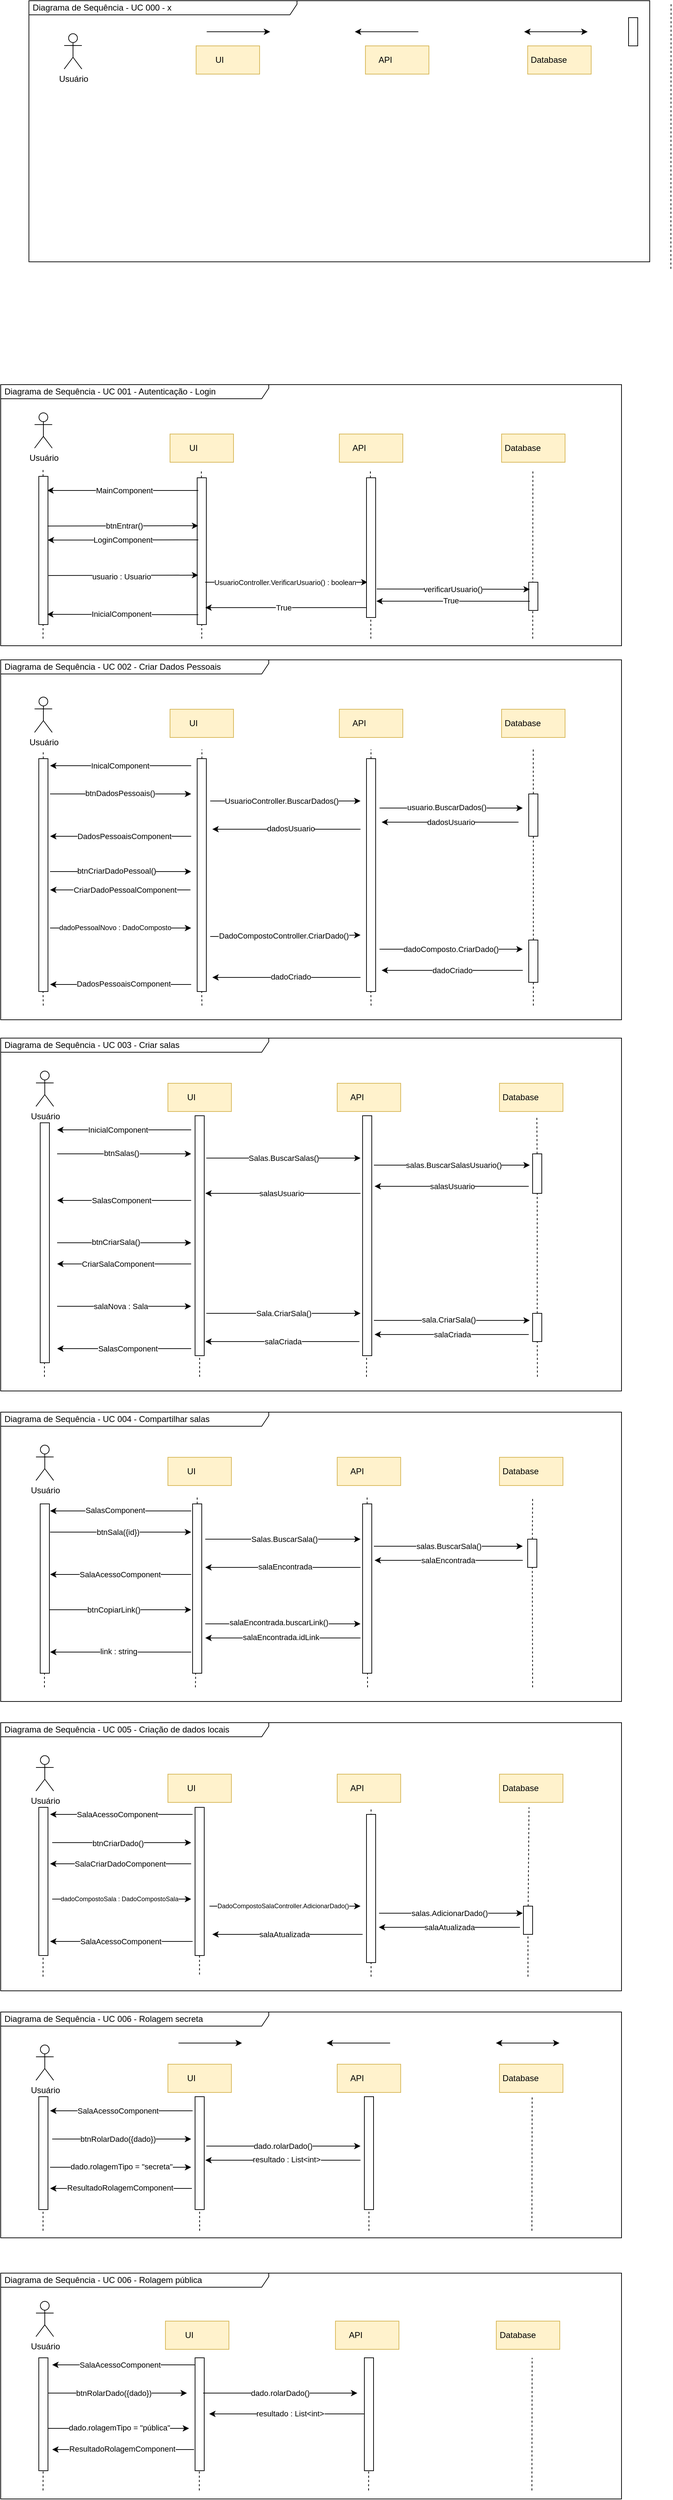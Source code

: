<mxfile version="22.1.0" type="github">
  <diagram name="Página-1" id="hmyq0SNlBwSxyPervIQ8">
    <mxGraphModel dx="1434" dy="796" grid="1" gridSize="10" guides="1" tooltips="1" connect="1" arrows="1" fold="1" page="1" pageScale="1" pageWidth="1169" pageHeight="1654" math="0" shadow="0">
      <root>
        <mxCell id="0" />
        <mxCell id="1" parent="0" />
        <mxCell id="0YcJ_6f-sRovpcKizymR-53" value="" style="endArrow=none;dashed=1;html=1;rounded=0;movable=0;resizable=0;rotatable=0;deletable=0;editable=0;locked=1;connectable=0;" parent="1" edge="1">
          <mxGeometry width="50" height="50" relative="1" as="geometry">
            <mxPoint x="100" y="924" as="sourcePoint" />
            <mxPoint x="100.111" y="894" as="targetPoint" />
          </mxGeometry>
        </mxCell>
        <mxCell id="0YcJ_6f-sRovpcKizymR-55" value="" style="endArrow=none;dashed=1;html=1;rounded=0;movable=0;resizable=0;rotatable=0;deletable=0;editable=0;locked=1;connectable=0;" parent="1" edge="1">
          <mxGeometry width="50" height="50" relative="1" as="geometry">
            <mxPoint x="325" y="924" as="sourcePoint" />
            <mxPoint x="325" y="894" as="targetPoint" />
          </mxGeometry>
        </mxCell>
        <mxCell id="0YcJ_6f-sRovpcKizymR-14" value="" style="endArrow=none;dashed=1;html=1;rounded=0;exitX=0.857;exitY=0.973;exitDx=0;exitDy=0;exitPerimeter=0;movable=0;resizable=0;rotatable=0;deletable=0;editable=0;locked=1;connectable=0;" parent="1" source="0YcJ_6f-sRovpcKizymR-1" edge="1">
          <mxGeometry width="50" height="50" relative="1" as="geometry">
            <mxPoint x="794.7" y="1534" as="sourcePoint" />
            <mxPoint x="794.38" y="684" as="targetPoint" />
          </mxGeometry>
        </mxCell>
        <mxCell id="0YcJ_6f-sRovpcKizymR-57" value="" style="rounded=0;whiteSpace=wrap;html=1;movable=0;resizable=0;rotatable=0;deletable=0;editable=0;locked=1;connectable=0;" parent="1" vertex="1">
          <mxGeometry x="788.5" y="844" width="13" height="40" as="geometry" />
        </mxCell>
        <mxCell id="0YcJ_6f-sRovpcKizymR-54" value="" style="rounded=0;whiteSpace=wrap;html=1;movable=0;resizable=0;rotatable=0;deletable=0;editable=0;locked=1;connectable=0;" parent="1" vertex="1">
          <mxGeometry x="318.5" y="696" width="13" height="208" as="geometry" />
        </mxCell>
        <mxCell id="0YcJ_6f-sRovpcKizymR-52" value="" style="rounded=0;whiteSpace=wrap;html=1;movable=0;resizable=0;rotatable=0;deletable=0;editable=0;locked=1;connectable=0;" parent="1" vertex="1">
          <mxGeometry x="94" y="694" width="13" height="210" as="geometry" />
        </mxCell>
        <mxCell id="0YcJ_6f-sRovpcKizymR-1" value="&amp;nbsp;Diagrama de Sequência - UC 001 - Autenticação - Login" style="shape=umlFrame;whiteSpace=wrap;html=1;pointerEvents=0;horizontal=1;width=380;height=20;movable=0;resizable=0;rotatable=0;deletable=0;editable=0;locked=1;connectable=0;align=left;" parent="1" vertex="1">
          <mxGeometry x="40" y="564" width="880" height="370" as="geometry" />
        </mxCell>
        <mxCell id="0YcJ_6f-sRovpcKizymR-2" value="Usuário" style="shape=umlActor;verticalLabelPosition=bottom;verticalAlign=top;html=1;outlineConnect=0;movable=0;resizable=0;rotatable=0;deletable=0;editable=0;locked=1;connectable=0;" parent="1" vertex="1">
          <mxGeometry x="88" y="604" width="25" height="50" as="geometry" />
        </mxCell>
        <mxCell id="0YcJ_6f-sRovpcKizymR-7" value="" style="endArrow=none;dashed=1;html=1;rounded=0;movable=0;resizable=0;rotatable=0;deletable=0;editable=0;locked=1;connectable=0;" parent="1" source="0YcJ_6f-sRovpcKizymR-52" edge="1">
          <mxGeometry width="50" height="50" relative="1" as="geometry">
            <mxPoint x="100.32" y="1534" as="sourcePoint" />
            <mxPoint x="100" y="684" as="targetPoint" />
          </mxGeometry>
        </mxCell>
        <mxCell id="0YcJ_6f-sRovpcKizymR-9" value="UI&amp;nbsp; &amp;nbsp; &amp;nbsp; &amp;nbsp;" style="rounded=0;whiteSpace=wrap;html=1;fillColor=#fff2cc;strokeColor=#d6b656;movable=0;resizable=0;rotatable=0;deletable=0;editable=0;locked=1;connectable=0;" parent="1" vertex="1">
          <mxGeometry x="280" y="634" width="90" height="40" as="geometry" />
        </mxCell>
        <mxCell id="0YcJ_6f-sRovpcKizymR-10" value="API&amp;nbsp; &amp;nbsp; &amp;nbsp; &amp;nbsp; &amp;nbsp;&amp;nbsp;" style="rounded=0;whiteSpace=wrap;html=1;fillColor=#fff2cc;strokeColor=#d6b656;movable=0;resizable=0;rotatable=0;deletable=0;editable=0;locked=1;connectable=0;" parent="1" vertex="1">
          <mxGeometry x="520" y="634" width="90" height="40" as="geometry" />
        </mxCell>
        <mxCell id="0YcJ_6f-sRovpcKizymR-11" value="Database&amp;nbsp; &amp;nbsp; &amp;nbsp; &amp;nbsp; &amp;nbsp;" style="rounded=0;whiteSpace=wrap;html=1;fillColor=#fff2cc;strokeColor=#d6b656;movable=0;resizable=0;rotatable=0;deletable=0;editable=0;locked=1;connectable=0;" parent="1" vertex="1">
          <mxGeometry x="750" y="634" width="90" height="40" as="geometry" />
        </mxCell>
        <mxCell id="0YcJ_6f-sRovpcKizymR-12" value="" style="endArrow=none;dashed=1;html=1;rounded=0;movable=0;resizable=0;rotatable=0;deletable=0;editable=0;locked=1;connectable=0;" parent="1" source="0YcJ_6f-sRovpcKizymR-54" edge="1">
          <mxGeometry width="50" height="50" relative="1" as="geometry">
            <mxPoint x="324.7" y="1534" as="sourcePoint" />
            <mxPoint x="324.38" y="684" as="targetPoint" />
          </mxGeometry>
        </mxCell>
        <mxCell id="0YcJ_6f-sRovpcKizymR-13" value="" style="endArrow=none;dashed=1;html=1;rounded=0;movable=0;resizable=0;rotatable=0;deletable=0;editable=0;locked=1;connectable=0;" parent="1" edge="1">
          <mxGeometry width="50" height="50" relative="1" as="geometry">
            <mxPoint x="564.69" y="924" as="sourcePoint" />
            <mxPoint x="564" y="684" as="targetPoint" />
          </mxGeometry>
        </mxCell>
        <mxCell id="0YcJ_6f-sRovpcKizymR-15" value="" style="endArrow=none;html=1;rounded=0;startArrow=classic;startFill=1;endFill=0;exitX=0.923;exitY=0.095;exitDx=0;exitDy=0;exitPerimeter=0;movable=0;resizable=0;rotatable=0;deletable=0;editable=0;locked=1;connectable=0;" parent="1" source="0YcJ_6f-sRovpcKizymR-52" edge="1">
          <mxGeometry width="50" height="50" relative="1" as="geometry">
            <mxPoint x="110" y="714" as="sourcePoint" />
            <mxPoint x="320" y="714" as="targetPoint" />
          </mxGeometry>
        </mxCell>
        <mxCell id="0YcJ_6f-sRovpcKizymR-16" value="MainComponent" style="edgeLabel;html=1;align=center;verticalAlign=middle;resizable=0;points=[];movable=0;rotatable=0;deletable=0;editable=0;locked=1;connectable=0;" parent="0YcJ_6f-sRovpcKizymR-15" vertex="1" connectable="0">
          <mxGeometry x="0.016" relative="1" as="geometry">
            <mxPoint as="offset" />
          </mxGeometry>
        </mxCell>
        <mxCell id="0YcJ_6f-sRovpcKizymR-17" value="" style="endArrow=classic;html=1;rounded=0;" parent="1" edge="1">
          <mxGeometry width="50" height="50" relative="1" as="geometry">
            <mxPoint x="332" y="64" as="sourcePoint" />
            <mxPoint x="422" y="64" as="targetPoint" />
          </mxGeometry>
        </mxCell>
        <mxCell id="0YcJ_6f-sRovpcKizymR-18" value="" style="endArrow=classic;html=1;rounded=0;exitX=0.945;exitY=0.335;exitDx=0;exitDy=0;exitPerimeter=0;movable=0;resizable=0;rotatable=0;deletable=0;editable=0;locked=1;connectable=0;" parent="1" source="0YcJ_6f-sRovpcKizymR-52" edge="1">
          <mxGeometry width="50" height="50" relative="1" as="geometry">
            <mxPoint x="110" y="764" as="sourcePoint" />
            <mxPoint x="320" y="764" as="targetPoint" />
          </mxGeometry>
        </mxCell>
        <mxCell id="0YcJ_6f-sRovpcKizymR-19" value="btnEntrar()" style="edgeLabel;html=1;align=center;verticalAlign=middle;resizable=0;points=[];movable=0;rotatable=0;deletable=0;editable=0;locked=1;connectable=0;" parent="0YcJ_6f-sRovpcKizymR-18" vertex="1" connectable="0">
          <mxGeometry x="-0.166" y="2" relative="1" as="geometry">
            <mxPoint x="19" y="2" as="offset" />
          </mxGeometry>
        </mxCell>
        <mxCell id="0YcJ_6f-sRovpcKizymR-20" value="" style="endArrow=none;html=1;rounded=0;startArrow=classic;startFill=1;endFill=0;" parent="1" edge="1">
          <mxGeometry width="50" height="50" relative="1" as="geometry">
            <mxPoint x="542" y="64" as="sourcePoint" />
            <mxPoint x="632" y="64" as="targetPoint" />
          </mxGeometry>
        </mxCell>
        <mxCell id="0YcJ_6f-sRovpcKizymR-21" value="" style="endArrow=classic;html=1;rounded=0;startArrow=classic;startFill=1;endFill=1;" parent="1" edge="1">
          <mxGeometry width="50" height="50" relative="1" as="geometry">
            <mxPoint x="782" y="64" as="sourcePoint" />
            <mxPoint x="872" y="64" as="targetPoint" />
          </mxGeometry>
        </mxCell>
        <mxCell id="0YcJ_6f-sRovpcKizymR-22" value="" style="endArrow=none;html=1;rounded=0;startArrow=classic;startFill=1;endFill=0;exitX=0.967;exitY=0.43;exitDx=0;exitDy=0;exitPerimeter=0;movable=0;resizable=0;rotatable=0;deletable=0;editable=0;locked=1;connectable=0;" parent="1" source="0YcJ_6f-sRovpcKizymR-52" edge="1">
          <mxGeometry width="50" height="50" relative="1" as="geometry">
            <mxPoint x="110" y="784" as="sourcePoint" />
            <mxPoint x="320" y="784" as="targetPoint" />
          </mxGeometry>
        </mxCell>
        <mxCell id="0YcJ_6f-sRovpcKizymR-23" value="&lt;font style=&quot;font-size: 11px;&quot;&gt;LoginComponent&lt;/font&gt;" style="edgeLabel;html=1;align=center;verticalAlign=middle;resizable=0;points=[];fontSize=11;movable=0;rotatable=0;deletable=0;editable=0;locked=1;connectable=0;" parent="0YcJ_6f-sRovpcKizymR-22" vertex="1" connectable="0">
          <mxGeometry x="-0.004" relative="1" as="geometry">
            <mxPoint as="offset" />
          </mxGeometry>
        </mxCell>
        <mxCell id="0YcJ_6f-sRovpcKizymR-24" value="" style="shape=image;verticalLabelPosition=bottom;labelBackgroundColor=default;verticalAlign=top;aspect=fixed;imageAspect=0;image=https://static-00.iconduck.com/assets.00/file-type-angular-icon-1907x2048-tobdkjt1.png;movable=0;resizable=0;rotatable=0;deletable=0;editable=0;locked=1;connectable=0;" parent="1" vertex="1">
          <mxGeometry x="330" y="639" width="27.93" height="30" as="geometry" />
        </mxCell>
        <mxCell id="0YcJ_6f-sRovpcKizymR-25" value="" style="shape=image;verticalLabelPosition=bottom;labelBackgroundColor=default;verticalAlign=top;aspect=fixed;imageAspect=0;image=https://static-00.iconduck.com/assets.00/c-sharp-c-icon-1822x2048-wuf3ijab.png;movable=0;resizable=0;rotatable=0;deletable=0;editable=0;locked=1;connectable=0;" parent="1" vertex="1">
          <mxGeometry x="569" y="636.78" width="30.65" height="34.44" as="geometry" />
        </mxCell>
        <mxCell id="0YcJ_6f-sRovpcKizymR-26" value="" style="shape=image;verticalLabelPosition=bottom;labelBackgroundColor=default;verticalAlign=top;aspect=fixed;imageAspect=0;image=https://upload.wikimedia.org/wikipedia/commons/thumb/9/97/Sqlite-square-icon.svg/1200px-Sqlite-square-icon.svg.png;movable=0;resizable=0;rotatable=0;deletable=0;editable=0;locked=1;connectable=0;" parent="1" vertex="1">
          <mxGeometry x="807" y="639" width="30" height="30" as="geometry" />
        </mxCell>
        <mxCell id="0YcJ_6f-sRovpcKizymR-27" value="UI&amp;nbsp; &amp;nbsp; &amp;nbsp; &amp;nbsp;" style="rounded=0;whiteSpace=wrap;html=1;fillColor=#fff2cc;strokeColor=#d6b656;" parent="1" vertex="1">
          <mxGeometry x="317" y="84" width="90" height="40" as="geometry" />
        </mxCell>
        <mxCell id="0YcJ_6f-sRovpcKizymR-28" value="API&amp;nbsp; &amp;nbsp; &amp;nbsp; &amp;nbsp; &amp;nbsp;&amp;nbsp;" style="rounded=0;whiteSpace=wrap;html=1;fillColor=#fff2cc;strokeColor=#d6b656;" parent="1" vertex="1">
          <mxGeometry x="557" y="84" width="90" height="40" as="geometry" />
        </mxCell>
        <mxCell id="0YcJ_6f-sRovpcKizymR-29" value="Database&amp;nbsp; &amp;nbsp; &amp;nbsp; &amp;nbsp; &amp;nbsp;" style="rounded=0;whiteSpace=wrap;html=1;fillColor=#fff2cc;strokeColor=#d6b656;" parent="1" vertex="1">
          <mxGeometry x="787" y="84" width="90" height="40" as="geometry" />
        </mxCell>
        <mxCell id="0YcJ_6f-sRovpcKizymR-30" value="" style="shape=image;verticalLabelPosition=bottom;labelBackgroundColor=default;verticalAlign=top;aspect=fixed;imageAspect=0;image=https://static-00.iconduck.com/assets.00/file-type-angular-icon-1907x2048-tobdkjt1.png;" parent="1" vertex="1">
          <mxGeometry x="367" y="89" width="27.93" height="30" as="geometry" />
        </mxCell>
        <mxCell id="0YcJ_6f-sRovpcKizymR-31" value="" style="shape=image;verticalLabelPosition=bottom;labelBackgroundColor=default;verticalAlign=top;aspect=fixed;imageAspect=0;image=https://static-00.iconduck.com/assets.00/c-sharp-c-icon-1822x2048-wuf3ijab.png;" parent="1" vertex="1">
          <mxGeometry x="606" y="86.78" width="30.65" height="34.44" as="geometry" />
        </mxCell>
        <mxCell id="0YcJ_6f-sRovpcKizymR-32" value="" style="shape=image;verticalLabelPosition=bottom;labelBackgroundColor=default;verticalAlign=top;aspect=fixed;imageAspect=0;image=https://upload.wikimedia.org/wikipedia/commons/thumb/9/97/Sqlite-square-icon.svg/1200px-Sqlite-square-icon.svg.png;" parent="1" vertex="1">
          <mxGeometry x="844" y="89" width="30" height="30" as="geometry" />
        </mxCell>
        <mxCell id="0YcJ_6f-sRovpcKizymR-36" value="" style="endArrow=classic;html=1;rounded=0;exitX=1.055;exitY=0.669;exitDx=0;exitDy=0;exitPerimeter=0;movable=0;resizable=0;rotatable=0;deletable=0;editable=0;locked=1;connectable=0;" parent="1" source="0YcJ_6f-sRovpcKizymR-52" edge="1">
          <mxGeometry width="50" height="50" relative="1" as="geometry">
            <mxPoint x="110" y="834" as="sourcePoint" />
            <mxPoint x="320" y="834" as="targetPoint" />
          </mxGeometry>
        </mxCell>
        <mxCell id="0YcJ_6f-sRovpcKizymR-38" value="usuario : Usuario" style="edgeLabel;html=1;align=center;verticalAlign=middle;resizable=0;points=[];movable=0;rotatable=0;deletable=0;editable=0;locked=1;connectable=0;" parent="0YcJ_6f-sRovpcKizymR-36" vertex="1" connectable="0">
          <mxGeometry x="-0.023" y="-1" relative="1" as="geometry">
            <mxPoint as="offset" />
          </mxGeometry>
        </mxCell>
        <mxCell id="0YcJ_6f-sRovpcKizymR-41" value="" style="endArrow=none;html=1;rounded=0;startArrow=classic;startFill=1;endFill=0;movable=0;resizable=0;rotatable=0;deletable=0;editable=0;locked=1;connectable=0;" parent="1" edge="1">
          <mxGeometry width="50" height="50" relative="1" as="geometry">
            <mxPoint x="330" y="880" as="sourcePoint" />
            <mxPoint x="560" y="880" as="targetPoint" />
          </mxGeometry>
        </mxCell>
        <mxCell id="0YcJ_6f-sRovpcKizymR-42" value="True" style="edgeLabel;html=1;align=center;verticalAlign=middle;resizable=0;points=[];movable=0;rotatable=0;deletable=0;editable=0;locked=1;connectable=0;" parent="0YcJ_6f-sRovpcKizymR-41" vertex="1" connectable="0">
          <mxGeometry x="-0.091" y="-2" relative="1" as="geometry">
            <mxPoint x="6" y="-2" as="offset" />
          </mxGeometry>
        </mxCell>
        <mxCell id="0YcJ_6f-sRovpcKizymR-43" value="" style="endArrow=none;html=1;rounded=0;startArrow=classic;startFill=1;endFill=0;exitX=0.901;exitY=0.931;exitDx=0;exitDy=0;exitPerimeter=0;movable=0;resizable=0;rotatable=0;deletable=0;editable=0;locked=1;connectable=0;" parent="1" source="0YcJ_6f-sRovpcKizymR-52" edge="1">
          <mxGeometry width="50" height="50" relative="1" as="geometry">
            <mxPoint x="99" y="890" as="sourcePoint" />
            <mxPoint x="320" y="890" as="targetPoint" />
          </mxGeometry>
        </mxCell>
        <mxCell id="0YcJ_6f-sRovpcKizymR-44" value="InicialComponent" style="edgeLabel;html=1;align=center;verticalAlign=middle;resizable=0;points=[];movable=0;rotatable=0;deletable=0;editable=0;locked=1;connectable=0;" parent="0YcJ_6f-sRovpcKizymR-43" vertex="1" connectable="0">
          <mxGeometry x="-0.127" y="-1" relative="1" as="geometry">
            <mxPoint x="12" y="-2" as="offset" />
          </mxGeometry>
        </mxCell>
        <mxCell id="0YcJ_6f-sRovpcKizymR-45" value="" style="endArrow=classic;html=1;rounded=0;exitX=1.118;exitY=0.327;exitDx=0;exitDy=0;exitPerimeter=0;movable=0;resizable=0;rotatable=0;deletable=0;editable=0;locked=1;connectable=0;" parent="1" edge="1">
          <mxGeometry width="50" height="50" relative="1" as="geometry">
            <mxPoint x="573.034" y="853.62" as="sourcePoint" />
            <mxPoint x="790" y="854" as="targetPoint" />
          </mxGeometry>
        </mxCell>
        <mxCell id="0YcJ_6f-sRovpcKizymR-46" value="&lt;font style=&quot;font-size: 11px;&quot;&gt;verificarUsuario()&lt;/font&gt;" style="edgeLabel;html=1;align=center;verticalAlign=middle;resizable=0;points=[];fontSize=11;movable=0;rotatable=0;deletable=0;editable=0;locked=1;connectable=0;" parent="0YcJ_6f-sRovpcKizymR-45" vertex="1" connectable="0">
          <mxGeometry x="-0.158" y="-1" relative="1" as="geometry">
            <mxPoint x="16" y="-1" as="offset" />
          </mxGeometry>
        </mxCell>
        <mxCell id="0YcJ_6f-sRovpcKizymR-47" value="" style="endArrow=none;html=1;rounded=0;startArrow=classic;startFill=1;endFill=0;exitX=1.08;exitY=0.614;exitDx=0;exitDy=0;exitPerimeter=0;movable=0;resizable=0;rotatable=0;deletable=0;editable=0;locked=1;connectable=0;" parent="1" edge="1">
          <mxGeometry width="50" height="50" relative="1" as="geometry">
            <mxPoint x="572.54" y="870.84" as="sourcePoint" />
            <mxPoint x="790" y="871" as="targetPoint" />
          </mxGeometry>
        </mxCell>
        <mxCell id="0YcJ_6f-sRovpcKizymR-48" value="True" style="edgeLabel;html=1;align=center;verticalAlign=middle;resizable=0;points=[];movable=0;rotatable=0;deletable=0;editable=0;locked=1;connectable=0;" parent="0YcJ_6f-sRovpcKizymR-47" vertex="1" connectable="0">
          <mxGeometry x="-0.091" y="-2" relative="1" as="geometry">
            <mxPoint x="6" y="-3" as="offset" />
          </mxGeometry>
        </mxCell>
        <mxCell id="0YcJ_6f-sRovpcKizymR-39" value="" style="endArrow=classic;html=1;rounded=0;movable=0;resizable=0;rotatable=0;deletable=0;editable=0;locked=1;connectable=0;" parent="1" edge="1">
          <mxGeometry width="50" height="50" relative="1" as="geometry">
            <mxPoint x="330" y="844" as="sourcePoint" />
            <mxPoint x="560" y="844" as="targetPoint" />
          </mxGeometry>
        </mxCell>
        <mxCell id="0YcJ_6f-sRovpcKizymR-40" value="&lt;font style=&quot;font-size: 10px;&quot;&gt;UsuarioController.VerificarUsuario() : boolean&lt;/font&gt;" style="edgeLabel;html=1;align=center;verticalAlign=middle;resizable=0;points=[];movable=0;rotatable=0;deletable=0;editable=0;locked=1;connectable=0;" parent="0YcJ_6f-sRovpcKizymR-39" vertex="1" connectable="0">
          <mxGeometry x="-0.158" y="-1" relative="1" as="geometry">
            <mxPoint x="16" y="-1" as="offset" />
          </mxGeometry>
        </mxCell>
        <mxCell id="0YcJ_6f-sRovpcKizymR-58" value="" style="endArrow=none;dashed=1;html=1;rounded=0;" parent="1" edge="1">
          <mxGeometry width="50" height="50" relative="1" as="geometry">
            <mxPoint x="990" y="400" as="sourcePoint" />
            <mxPoint x="990.291" y="24" as="targetPoint" />
          </mxGeometry>
        </mxCell>
        <mxCell id="0YcJ_6f-sRovpcKizymR-59" value="&amp;nbsp;Diagrama de Sequência - UC 002 - Criar Dados Pessoais" style="shape=umlFrame;whiteSpace=wrap;html=1;pointerEvents=0;horizontal=1;width=380;height=20;movable=0;resizable=0;rotatable=0;deletable=0;editable=0;locked=1;connectable=0;align=left;" parent="1" vertex="1">
          <mxGeometry x="40" y="954" width="880" height="510" as="geometry" />
        </mxCell>
        <mxCell id="0YcJ_6f-sRovpcKizymR-97" value="Usuário" style="shape=umlActor;verticalLabelPosition=bottom;verticalAlign=top;html=1;outlineConnect=0;movable=1;resizable=1;rotatable=1;deletable=1;editable=1;locked=0;connectable=1;" parent="1" vertex="1">
          <mxGeometry x="130" y="66.78" width="25" height="50" as="geometry" />
        </mxCell>
        <mxCell id="0YcJ_6f-sRovpcKizymR-101" value="UI&amp;nbsp; &amp;nbsp; &amp;nbsp; &amp;nbsp;" style="rounded=0;whiteSpace=wrap;html=1;fillColor=#fff2cc;strokeColor=#d6b656;movable=0;resizable=0;rotatable=0;deletable=0;editable=0;locked=1;connectable=0;" parent="1" vertex="1">
          <mxGeometry x="280" y="1024" width="90" height="40" as="geometry" />
        </mxCell>
        <mxCell id="0YcJ_6f-sRovpcKizymR-102" value="API&amp;nbsp; &amp;nbsp; &amp;nbsp; &amp;nbsp; &amp;nbsp;&amp;nbsp;" style="rounded=0;whiteSpace=wrap;html=1;fillColor=#fff2cc;strokeColor=#d6b656;movable=0;resizable=0;rotatable=0;deletable=0;editable=0;locked=1;connectable=0;" parent="1" vertex="1">
          <mxGeometry x="520" y="1024" width="90" height="40" as="geometry" />
        </mxCell>
        <mxCell id="0YcJ_6f-sRovpcKizymR-103" value="Database&amp;nbsp; &amp;nbsp; &amp;nbsp; &amp;nbsp; &amp;nbsp;" style="rounded=0;whiteSpace=wrap;html=1;fillColor=#fff2cc;strokeColor=#d6b656;movable=0;resizable=0;rotatable=0;deletable=0;editable=0;locked=1;connectable=0;" parent="1" vertex="1">
          <mxGeometry x="750" y="1024" width="90" height="40" as="geometry" />
        </mxCell>
        <mxCell id="0YcJ_6f-sRovpcKizymR-104" value="" style="shape=image;verticalLabelPosition=bottom;labelBackgroundColor=default;verticalAlign=top;aspect=fixed;imageAspect=0;image=https://static-00.iconduck.com/assets.00/file-type-angular-icon-1907x2048-tobdkjt1.png;movable=0;resizable=0;rotatable=0;deletable=0;editable=0;locked=1;connectable=0;" parent="1" vertex="1">
          <mxGeometry x="330" y="1029" width="27.93" height="30" as="geometry" />
        </mxCell>
        <mxCell id="0YcJ_6f-sRovpcKizymR-105" value="" style="shape=image;verticalLabelPosition=bottom;labelBackgroundColor=default;verticalAlign=top;aspect=fixed;imageAspect=0;image=https://static-00.iconduck.com/assets.00/c-sharp-c-icon-1822x2048-wuf3ijab.png;movable=0;resizable=0;rotatable=0;deletable=0;editable=0;locked=1;connectable=0;" parent="1" vertex="1">
          <mxGeometry x="569" y="1026.78" width="30.65" height="34.44" as="geometry" />
        </mxCell>
        <mxCell id="0YcJ_6f-sRovpcKizymR-106" value="" style="shape=image;verticalLabelPosition=bottom;labelBackgroundColor=default;verticalAlign=top;aspect=fixed;imageAspect=0;image=https://upload.wikimedia.org/wikipedia/commons/thumb/9/97/Sqlite-square-icon.svg/1200px-Sqlite-square-icon.svg.png;movable=0;resizable=0;rotatable=0;deletable=0;editable=0;locked=1;connectable=0;" parent="1" vertex="1">
          <mxGeometry x="807" y="1029" width="30" height="30" as="geometry" />
        </mxCell>
        <mxCell id="0YcJ_6f-sRovpcKizymR-107" value="Usuário" style="shape=umlActor;verticalLabelPosition=bottom;verticalAlign=top;html=1;outlineConnect=0;movable=0;resizable=0;rotatable=0;deletable=0;editable=0;locked=1;connectable=0;" parent="1" vertex="1">
          <mxGeometry x="88" y="1006.78" width="25" height="50" as="geometry" />
        </mxCell>
        <mxCell id="0YcJ_6f-sRovpcKizymR-108" value="" style="endArrow=none;dashed=1;html=1;rounded=0;movable=0;resizable=0;rotatable=0;deletable=0;editable=0;locked=1;connectable=0;" parent="1" source="0YcJ_6f-sRovpcKizymR-146" edge="1">
          <mxGeometry width="50" height="50" relative="1" as="geometry">
            <mxPoint x="100" y="1624" as="sourcePoint" />
            <mxPoint x="100.291" y="1084" as="targetPoint" />
          </mxGeometry>
        </mxCell>
        <mxCell id="0YcJ_6f-sRovpcKizymR-109" value="" style="endArrow=none;dashed=1;html=1;rounded=0;fontStyle=1;movable=0;resizable=0;rotatable=0;deletable=0;editable=0;locked=1;connectable=0;" parent="1" source="0YcJ_6f-sRovpcKizymR-148" edge="1">
          <mxGeometry width="50" height="50" relative="1" as="geometry">
            <mxPoint x="324.93" y="1621" as="sourcePoint" />
            <mxPoint x="325.221" y="1081" as="targetPoint" />
          </mxGeometry>
        </mxCell>
        <mxCell id="0YcJ_6f-sRovpcKizymR-110" value="" style="endArrow=none;dashed=1;html=1;rounded=0;movable=0;resizable=0;rotatable=0;deletable=0;editable=0;locked=1;connectable=0;" parent="1" source="0YcJ_6f-sRovpcKizymR-150" edge="1">
          <mxGeometry width="50" height="50" relative="1" as="geometry">
            <mxPoint x="564.6" y="1621" as="sourcePoint" />
            <mxPoint x="564.891" y="1081" as="targetPoint" />
          </mxGeometry>
        </mxCell>
        <mxCell id="0YcJ_6f-sRovpcKizymR-111" value="" style="endArrow=none;dashed=1;html=1;rounded=0;movable=0;resizable=0;rotatable=0;deletable=0;editable=0;locked=1;connectable=0;" parent="1" source="0YcJ_6f-sRovpcKizymR-152" edge="1">
          <mxGeometry width="50" height="50" relative="1" as="geometry">
            <mxPoint x="794.6" y="1621" as="sourcePoint" />
            <mxPoint x="794.891" y="1081" as="targetPoint" />
          </mxGeometry>
        </mxCell>
        <mxCell id="0YcJ_6f-sRovpcKizymR-113" value="" style="endArrow=none;html=1;rounded=0;startArrow=classic;startFill=1;endFill=0;movable=0;resizable=0;rotatable=0;deletable=0;editable=0;locked=1;connectable=0;" parent="1" edge="1">
          <mxGeometry width="50" height="50" relative="1" as="geometry">
            <mxPoint x="110" y="1104" as="sourcePoint" />
            <mxPoint x="310" y="1104" as="targetPoint" />
          </mxGeometry>
        </mxCell>
        <mxCell id="0YcJ_6f-sRovpcKizymR-114" value="InicalComponent" style="edgeLabel;html=1;align=center;verticalAlign=middle;resizable=0;points=[];movable=0;rotatable=0;deletable=0;editable=0;locked=1;connectable=0;" parent="0YcJ_6f-sRovpcKizymR-113" vertex="1" connectable="0">
          <mxGeometry x="-0.011" relative="1" as="geometry">
            <mxPoint as="offset" />
          </mxGeometry>
        </mxCell>
        <mxCell id="0YcJ_6f-sRovpcKizymR-115" value="" style="endArrow=classic;html=1;rounded=0;movable=0;resizable=0;rotatable=0;deletable=0;editable=0;locked=1;connectable=0;" parent="1" edge="1">
          <mxGeometry width="50" height="50" relative="1" as="geometry">
            <mxPoint x="110" y="1144" as="sourcePoint" />
            <mxPoint x="310" y="1144" as="targetPoint" />
            <Array as="points">
              <mxPoint x="160" y="1144" />
            </Array>
          </mxGeometry>
        </mxCell>
        <mxCell id="0YcJ_6f-sRovpcKizymR-116" value="btnDadosPessoais()" style="edgeLabel;html=1;align=center;verticalAlign=middle;resizable=0;points=[];movable=0;rotatable=0;deletable=0;editable=0;locked=1;connectable=0;" parent="0YcJ_6f-sRovpcKizymR-115" vertex="1" connectable="0">
          <mxGeometry x="-0.018" y="-1" relative="1" as="geometry">
            <mxPoint x="1" y="-2" as="offset" />
          </mxGeometry>
        </mxCell>
        <mxCell id="0YcJ_6f-sRovpcKizymR-117" value="" style="endArrow=classic;html=1;rounded=0;movable=0;resizable=0;rotatable=0;deletable=0;editable=0;locked=1;connectable=0;" parent="1" edge="1">
          <mxGeometry width="50" height="50" relative="1" as="geometry">
            <mxPoint x="337" y="1154" as="sourcePoint" />
            <mxPoint x="550" y="1154" as="targetPoint" />
            <Array as="points">
              <mxPoint x="377" y="1154" />
            </Array>
          </mxGeometry>
        </mxCell>
        <mxCell id="0YcJ_6f-sRovpcKizymR-118" value="UsuarioController.BuscarDados()" style="edgeLabel;html=1;align=center;verticalAlign=middle;resizable=0;points=[];movable=0;rotatable=0;deletable=0;editable=0;locked=1;connectable=0;" parent="0YcJ_6f-sRovpcKizymR-117" vertex="1" connectable="0">
          <mxGeometry x="-0.052" y="-1" relative="1" as="geometry">
            <mxPoint y="-1" as="offset" />
          </mxGeometry>
        </mxCell>
        <mxCell id="0YcJ_6f-sRovpcKizymR-119" value="" style="endArrow=classic;html=1;rounded=0;movable=0;resizable=0;rotatable=0;deletable=0;editable=0;locked=1;connectable=0;" parent="1" edge="1">
          <mxGeometry width="50" height="50" relative="1" as="geometry">
            <mxPoint x="577" y="1164" as="sourcePoint" />
            <mxPoint x="780" y="1164" as="targetPoint" />
            <Array as="points">
              <mxPoint x="617" y="1164" />
            </Array>
          </mxGeometry>
        </mxCell>
        <mxCell id="0YcJ_6f-sRovpcKizymR-120" value="usuario.BuscarDados()" style="edgeLabel;html=1;align=center;verticalAlign=middle;resizable=0;points=[];movable=0;rotatable=0;deletable=0;editable=0;locked=1;connectable=0;" parent="0YcJ_6f-sRovpcKizymR-119" vertex="1" connectable="0">
          <mxGeometry x="-0.071" y="1" relative="1" as="geometry">
            <mxPoint as="offset" />
          </mxGeometry>
        </mxCell>
        <mxCell id="0YcJ_6f-sRovpcKizymR-121" value="" style="endArrow=none;html=1;rounded=0;startArrow=classic;startFill=1;endFill=0;movable=0;resizable=0;rotatable=0;deletable=0;editable=0;locked=1;connectable=0;" parent="1" edge="1">
          <mxGeometry width="50" height="50" relative="1" as="geometry">
            <mxPoint x="580" y="1184" as="sourcePoint" />
            <mxPoint x="774" y="1184" as="targetPoint" />
          </mxGeometry>
        </mxCell>
        <mxCell id="0YcJ_6f-sRovpcKizymR-122" value="dadosUsuario" style="edgeLabel;html=1;align=center;verticalAlign=middle;resizable=0;points=[];movable=0;rotatable=0;deletable=0;editable=0;locked=1;connectable=0;" parent="0YcJ_6f-sRovpcKizymR-121" vertex="1" connectable="0">
          <mxGeometry x="0.003" relative="1" as="geometry">
            <mxPoint as="offset" />
          </mxGeometry>
        </mxCell>
        <mxCell id="0YcJ_6f-sRovpcKizymR-123" value="" style="endArrow=none;html=1;rounded=0;startArrow=classic;startFill=1;endFill=0;movable=0;resizable=0;rotatable=0;deletable=0;editable=0;locked=1;connectable=0;" parent="1" edge="1">
          <mxGeometry width="50" height="50" relative="1" as="geometry">
            <mxPoint x="340" y="1194" as="sourcePoint" />
            <mxPoint x="550" y="1194" as="targetPoint" />
          </mxGeometry>
        </mxCell>
        <mxCell id="0YcJ_6f-sRovpcKizymR-124" value="dadosUsuario" style="edgeLabel;html=1;align=center;verticalAlign=middle;resizable=0;points=[];movable=0;rotatable=0;deletable=0;editable=0;locked=1;connectable=0;" parent="0YcJ_6f-sRovpcKizymR-123" vertex="1" connectable="0">
          <mxGeometry x="-0.092" y="1" relative="1" as="geometry">
            <mxPoint x="15" as="offset" />
          </mxGeometry>
        </mxCell>
        <mxCell id="0YcJ_6f-sRovpcKizymR-126" value="" style="endArrow=none;html=1;rounded=0;startArrow=classic;startFill=1;endFill=0;movable=0;resizable=0;rotatable=0;deletable=0;editable=0;locked=1;connectable=0;" parent="1" edge="1">
          <mxGeometry width="50" height="50" relative="1" as="geometry">
            <mxPoint x="110" y="1204" as="sourcePoint" />
            <mxPoint x="310" y="1204" as="targetPoint" />
          </mxGeometry>
        </mxCell>
        <mxCell id="0YcJ_6f-sRovpcKizymR-127" value="DadosPessoaisComponent" style="edgeLabel;html=1;align=center;verticalAlign=middle;resizable=0;points=[];movable=0;rotatable=0;deletable=0;editable=0;locked=1;connectable=0;" parent="0YcJ_6f-sRovpcKizymR-126" vertex="1" connectable="0">
          <mxGeometry x="-0.137" relative="1" as="geometry">
            <mxPoint x="18" as="offset" />
          </mxGeometry>
        </mxCell>
        <mxCell id="0YcJ_6f-sRovpcKizymR-128" value="" style="endArrow=classic;html=1;rounded=0;movable=0;resizable=0;rotatable=0;deletable=0;editable=0;locked=1;connectable=0;" parent="1" edge="1">
          <mxGeometry width="50" height="50" relative="1" as="geometry">
            <mxPoint x="110" y="1254" as="sourcePoint" />
            <mxPoint x="310" y="1254" as="targetPoint" />
            <Array as="points">
              <mxPoint x="160" y="1254" />
            </Array>
          </mxGeometry>
        </mxCell>
        <mxCell id="0YcJ_6f-sRovpcKizymR-129" value="btnCriarDadoPessoal()" style="edgeLabel;html=1;align=center;verticalAlign=middle;resizable=0;points=[];movable=0;rotatable=0;deletable=0;editable=0;locked=1;connectable=0;" parent="0YcJ_6f-sRovpcKizymR-128" vertex="1" connectable="0">
          <mxGeometry x="-0.151" y="1" relative="1" as="geometry">
            <mxPoint x="9" as="offset" />
          </mxGeometry>
        </mxCell>
        <mxCell id="0YcJ_6f-sRovpcKizymR-131" value="" style="endArrow=none;html=1;rounded=0;startArrow=classic;startFill=1;endFill=0;movable=0;resizable=0;rotatable=0;deletable=0;editable=0;locked=1;connectable=0;" parent="1" edge="1">
          <mxGeometry width="50" height="50" relative="1" as="geometry">
            <mxPoint x="110" y="1280" as="sourcePoint" />
            <mxPoint x="309" y="1280" as="targetPoint" />
          </mxGeometry>
        </mxCell>
        <mxCell id="0YcJ_6f-sRovpcKizymR-132" value="CriarDadoPessoalComponent" style="edgeLabel;html=1;align=center;verticalAlign=middle;resizable=0;points=[];movable=0;rotatable=0;deletable=0;editable=0;locked=1;connectable=0;" parent="0YcJ_6f-sRovpcKizymR-131" vertex="1" connectable="0">
          <mxGeometry x="-0.042" relative="1" as="geometry">
            <mxPoint x="10" as="offset" />
          </mxGeometry>
        </mxCell>
        <mxCell id="0YcJ_6f-sRovpcKizymR-133" value="" style="endArrow=classic;html=1;rounded=0;movable=0;resizable=0;rotatable=0;deletable=0;editable=0;locked=1;connectable=0;" parent="1" edge="1">
          <mxGeometry width="50" height="50" relative="1" as="geometry">
            <mxPoint x="110" y="1334" as="sourcePoint" />
            <mxPoint x="310" y="1334" as="targetPoint" />
            <Array as="points">
              <mxPoint x="160" y="1334" />
            </Array>
          </mxGeometry>
        </mxCell>
        <mxCell id="0YcJ_6f-sRovpcKizymR-134" value="dadoPessoalNovo : DadoComposto" style="edgeLabel;html=1;align=center;verticalAlign=middle;resizable=0;points=[];movable=0;rotatable=0;deletable=0;editable=0;locked=1;connectable=0;fontSize=10;" parent="0YcJ_6f-sRovpcKizymR-133" vertex="1" connectable="0">
          <mxGeometry x="-0.109" y="3" relative="1" as="geometry">
            <mxPoint x="3" y="2" as="offset" />
          </mxGeometry>
        </mxCell>
        <mxCell id="0YcJ_6f-sRovpcKizymR-135" value="" style="endArrow=classic;html=1;rounded=0;movable=0;resizable=0;rotatable=0;deletable=0;editable=0;locked=1;connectable=0;" parent="1" edge="1">
          <mxGeometry width="50" height="50" relative="1" as="geometry">
            <mxPoint x="337" y="1346" as="sourcePoint" />
            <mxPoint x="550" y="1344" as="targetPoint" />
            <Array as="points">
              <mxPoint x="377" y="1346" />
            </Array>
          </mxGeometry>
        </mxCell>
        <mxCell id="0YcJ_6f-sRovpcKizymR-136" value="DadoCompostoController.CriarDado()" style="edgeLabel;html=1;align=center;verticalAlign=middle;resizable=0;points=[];movable=0;rotatable=0;deletable=0;editable=0;locked=1;connectable=0;" parent="0YcJ_6f-sRovpcKizymR-135" vertex="1" connectable="0">
          <mxGeometry x="-0.158" y="-1" relative="1" as="geometry">
            <mxPoint x="14" y="-2" as="offset" />
          </mxGeometry>
        </mxCell>
        <mxCell id="0YcJ_6f-sRovpcKizymR-137" value="" style="endArrow=classic;html=1;rounded=0;movable=0;resizable=0;rotatable=0;deletable=0;editable=0;locked=1;connectable=0;" parent="1" edge="1">
          <mxGeometry width="50" height="50" relative="1" as="geometry">
            <mxPoint x="577" y="1364" as="sourcePoint" />
            <mxPoint x="780" y="1364" as="targetPoint" />
            <Array as="points">
              <mxPoint x="617" y="1364" />
            </Array>
          </mxGeometry>
        </mxCell>
        <mxCell id="0YcJ_6f-sRovpcKizymR-138" value="dadoComposto.CriarDado()" style="edgeLabel;html=1;align=center;verticalAlign=middle;resizable=0;points=[];movable=0;rotatable=0;deletable=0;editable=0;locked=1;connectable=0;" parent="0YcJ_6f-sRovpcKizymR-137" vertex="1" connectable="0">
          <mxGeometry x="-0.011" y="2" relative="1" as="geometry">
            <mxPoint y="2" as="offset" />
          </mxGeometry>
        </mxCell>
        <mxCell id="0YcJ_6f-sRovpcKizymR-139" value="" style="endArrow=none;html=1;rounded=0;startArrow=classic;startFill=1;endFill=0;movable=0;resizable=0;rotatable=0;deletable=0;editable=0;locked=1;connectable=0;" parent="1" edge="1">
          <mxGeometry width="50" height="50" relative="1" as="geometry">
            <mxPoint x="580" y="1394" as="sourcePoint" />
            <mxPoint x="780" y="1394" as="targetPoint" />
          </mxGeometry>
        </mxCell>
        <mxCell id="0YcJ_6f-sRovpcKizymR-140" value="dadoCriado" style="edgeLabel;html=1;align=center;verticalAlign=middle;resizable=0;points=[];movable=0;rotatable=0;deletable=0;editable=0;locked=1;connectable=0;" parent="0YcJ_6f-sRovpcKizymR-139" vertex="1" connectable="0">
          <mxGeometry x="-0.12" relative="1" as="geometry">
            <mxPoint x="12" as="offset" />
          </mxGeometry>
        </mxCell>
        <mxCell id="0YcJ_6f-sRovpcKizymR-141" value="" style="endArrow=none;html=1;rounded=0;startArrow=classic;startFill=1;endFill=0;movable=0;resizable=0;rotatable=0;deletable=0;editable=0;locked=1;connectable=0;" parent="1" edge="1">
          <mxGeometry width="50" height="50" relative="1" as="geometry">
            <mxPoint x="340" y="1404" as="sourcePoint" />
            <mxPoint x="550" y="1404" as="targetPoint" />
          </mxGeometry>
        </mxCell>
        <mxCell id="0YcJ_6f-sRovpcKizymR-142" value="dadoCriado" style="edgeLabel;html=1;align=center;verticalAlign=middle;resizable=0;points=[];movable=0;rotatable=0;deletable=0;editable=0;locked=1;connectable=0;" parent="0YcJ_6f-sRovpcKizymR-141" vertex="1" connectable="0">
          <mxGeometry x="-0.105" y="-1" relative="1" as="geometry">
            <mxPoint x="17" y="-2" as="offset" />
          </mxGeometry>
        </mxCell>
        <mxCell id="0YcJ_6f-sRovpcKizymR-143" value="" style="endArrow=none;html=1;rounded=0;startArrow=classic;startFill=1;endFill=0;movable=0;resizable=0;rotatable=0;deletable=0;editable=0;locked=1;connectable=0;" parent="1" edge="1">
          <mxGeometry width="50" height="50" relative="1" as="geometry">
            <mxPoint x="110" y="1414" as="sourcePoint" />
            <mxPoint x="310" y="1414" as="targetPoint" />
          </mxGeometry>
        </mxCell>
        <mxCell id="0YcJ_6f-sRovpcKizymR-145" value="DadosPessoaisComponent" style="edgeLabel;html=1;align=center;verticalAlign=middle;resizable=0;points=[];movable=0;rotatable=0;deletable=0;editable=0;locked=1;connectable=0;" parent="0YcJ_6f-sRovpcKizymR-143" vertex="1" connectable="0">
          <mxGeometry x="-0.06" relative="1" as="geometry">
            <mxPoint x="10" y="-1" as="offset" />
          </mxGeometry>
        </mxCell>
        <mxCell id="0YcJ_6f-sRovpcKizymR-146" value="" style="rounded=0;whiteSpace=wrap;html=1;movable=0;resizable=0;rotatable=0;deletable=0;editable=0;locked=1;connectable=0;" parent="1" vertex="1">
          <mxGeometry x="94" y="1094" width="13" height="330" as="geometry" />
        </mxCell>
        <mxCell id="0YcJ_6f-sRovpcKizymR-148" value="" style="rounded=0;whiteSpace=wrap;html=1;movable=0;resizable=0;rotatable=0;deletable=0;editable=0;locked=1;connectable=0;" parent="1" vertex="1">
          <mxGeometry x="318.5" y="1094" width="13" height="330" as="geometry" />
        </mxCell>
        <mxCell id="0YcJ_6f-sRovpcKizymR-150" value="" style="rounded=0;whiteSpace=wrap;html=1;movable=0;resizable=0;rotatable=0;deletable=0;editable=0;locked=1;connectable=0;" parent="1" vertex="1">
          <mxGeometry x="558.5" y="1094" width="13" height="330" as="geometry" />
        </mxCell>
        <mxCell id="0YcJ_6f-sRovpcKizymR-153" value="" style="endArrow=none;dashed=1;html=1;rounded=0;movable=0;resizable=0;rotatable=0;deletable=0;editable=0;locked=1;connectable=0;" parent="1" source="0YcJ_6f-sRovpcKizymR-154" target="0YcJ_6f-sRovpcKizymR-152" edge="1">
          <mxGeometry width="50" height="50" relative="1" as="geometry">
            <mxPoint x="794.6" y="1621" as="sourcePoint" />
            <mxPoint x="794.891" y="1081" as="targetPoint" />
          </mxGeometry>
        </mxCell>
        <mxCell id="0YcJ_6f-sRovpcKizymR-152" value="" style="rounded=0;whiteSpace=wrap;html=1;movable=0;resizable=0;rotatable=0;deletable=0;editable=0;locked=1;connectable=0;" parent="1" vertex="1">
          <mxGeometry x="788.5" y="1144" width="13" height="60" as="geometry" />
        </mxCell>
        <mxCell id="0YcJ_6f-sRovpcKizymR-155" value="" style="endArrow=none;dashed=1;html=1;rounded=0;movable=0;resizable=0;rotatable=0;deletable=0;editable=0;locked=1;connectable=0;" parent="1" target="0YcJ_6f-sRovpcKizymR-154" edge="1">
          <mxGeometry width="50" height="50" relative="1" as="geometry">
            <mxPoint x="795" y="1444" as="sourcePoint" />
            <mxPoint x="795" y="1204" as="targetPoint" />
          </mxGeometry>
        </mxCell>
        <mxCell id="0YcJ_6f-sRovpcKizymR-154" value="" style="rounded=0;whiteSpace=wrap;html=1;movable=0;resizable=0;rotatable=0;deletable=0;editable=0;locked=1;connectable=0;" parent="1" vertex="1">
          <mxGeometry x="788.5" y="1351" width="13" height="60" as="geometry" />
        </mxCell>
        <mxCell id="0YcJ_6f-sRovpcKizymR-156" value="" style="rounded=0;whiteSpace=wrap;html=1;movable=0;resizable=0;rotatable=0;deletable=0;editable=0;locked=1;connectable=0;" parent="1" vertex="1">
          <mxGeometry x="558.5" y="696" width="13" height="198" as="geometry" />
        </mxCell>
        <mxCell id="0YcJ_6f-sRovpcKizymR-157" value="" style="endArrow=none;dashed=1;html=1;rounded=0;movable=0;resizable=0;rotatable=0;deletable=0;editable=0;locked=1;connectable=0;" parent="1" edge="1">
          <mxGeometry width="50" height="50" relative="1" as="geometry">
            <mxPoint x="565" y="1444" as="sourcePoint" />
            <mxPoint x="564.67" y="1424" as="targetPoint" />
          </mxGeometry>
        </mxCell>
        <mxCell id="0YcJ_6f-sRovpcKizymR-158" value="" style="endArrow=none;dashed=1;html=1;rounded=0;movable=0;resizable=0;rotatable=0;deletable=0;editable=0;locked=1;connectable=0;" parent="1" edge="1">
          <mxGeometry width="50" height="50" relative="1" as="geometry">
            <mxPoint x="325.26" y="1444" as="sourcePoint" />
            <mxPoint x="324.93" y="1424" as="targetPoint" />
          </mxGeometry>
        </mxCell>
        <mxCell id="0YcJ_6f-sRovpcKizymR-159" value="" style="endArrow=none;dashed=1;html=1;rounded=0;movable=0;resizable=0;rotatable=0;deletable=0;editable=0;locked=1;connectable=0;" parent="1" edge="1">
          <mxGeometry width="50" height="50" relative="1" as="geometry">
            <mxPoint x="100.33" y="1444" as="sourcePoint" />
            <mxPoint x="100.0" y="1424" as="targetPoint" />
          </mxGeometry>
        </mxCell>
        <mxCell id="0YcJ_6f-sRovpcKizymR-160" value="&amp;nbsp;Diagrama de Sequência - UC 000 - x" style="shape=umlFrame;whiteSpace=wrap;html=1;pointerEvents=0;horizontal=1;width=380;height=20;movable=1;resizable=1;rotatable=1;deletable=1;editable=1;locked=0;connectable=1;align=left;" parent="1" vertex="1">
          <mxGeometry x="80" y="20" width="880" height="370" as="geometry" />
        </mxCell>
        <mxCell id="0YcJ_6f-sRovpcKizymR-164" value="UI&amp;nbsp; &amp;nbsp; &amp;nbsp; &amp;nbsp;" style="rounded=0;whiteSpace=wrap;html=1;fillColor=#fff2cc;strokeColor=#d6b656;movable=0;resizable=0;rotatable=0;deletable=0;editable=0;locked=1;connectable=0;" parent="1" vertex="1">
          <mxGeometry x="277" y="1554" width="90" height="40" as="geometry" />
        </mxCell>
        <mxCell id="0YcJ_6f-sRovpcKizymR-165" value="API&amp;nbsp; &amp;nbsp; &amp;nbsp; &amp;nbsp; &amp;nbsp;&amp;nbsp;" style="rounded=0;whiteSpace=wrap;html=1;fillColor=#fff2cc;strokeColor=#d6b656;movable=0;resizable=0;rotatable=0;deletable=0;editable=0;locked=1;connectable=0;" parent="1" vertex="1">
          <mxGeometry x="517" y="1554" width="90" height="40" as="geometry" />
        </mxCell>
        <mxCell id="0YcJ_6f-sRovpcKizymR-166" value="Database&amp;nbsp; &amp;nbsp; &amp;nbsp; &amp;nbsp; &amp;nbsp;" style="rounded=0;whiteSpace=wrap;html=1;fillColor=#fff2cc;strokeColor=#d6b656;movable=0;resizable=0;rotatable=0;deletable=0;editable=0;locked=1;connectable=0;" parent="1" vertex="1">
          <mxGeometry x="747" y="1554" width="90" height="40" as="geometry" />
        </mxCell>
        <mxCell id="0YcJ_6f-sRovpcKizymR-167" value="" style="shape=image;verticalLabelPosition=bottom;labelBackgroundColor=default;verticalAlign=top;aspect=fixed;imageAspect=0;image=https://static-00.iconduck.com/assets.00/file-type-angular-icon-1907x2048-tobdkjt1.png;movable=0;resizable=0;rotatable=0;deletable=0;editable=0;locked=1;connectable=0;" parent="1" vertex="1">
          <mxGeometry x="327" y="1559" width="27.93" height="30" as="geometry" />
        </mxCell>
        <mxCell id="0YcJ_6f-sRovpcKizymR-168" value="" style="shape=image;verticalLabelPosition=bottom;labelBackgroundColor=default;verticalAlign=top;aspect=fixed;imageAspect=0;image=https://static-00.iconduck.com/assets.00/c-sharp-c-icon-1822x2048-wuf3ijab.png;movable=0;resizable=0;rotatable=0;deletable=0;editable=0;locked=1;connectable=0;" parent="1" vertex="1">
          <mxGeometry x="566" y="1556.78" width="30.65" height="34.44" as="geometry" />
        </mxCell>
        <mxCell id="0YcJ_6f-sRovpcKizymR-169" value="" style="shape=image;verticalLabelPosition=bottom;labelBackgroundColor=default;verticalAlign=top;aspect=fixed;imageAspect=0;image=https://upload.wikimedia.org/wikipedia/commons/thumb/9/97/Sqlite-square-icon.svg/1200px-Sqlite-square-icon.svg.png;movable=0;resizable=0;rotatable=0;deletable=0;editable=0;locked=1;connectable=0;" parent="1" vertex="1">
          <mxGeometry x="804" y="1559" width="30" height="30" as="geometry" />
        </mxCell>
        <mxCell id="0YcJ_6f-sRovpcKizymR-171" value="Usuário" style="shape=umlActor;verticalLabelPosition=bottom;verticalAlign=top;html=1;outlineConnect=0;movable=0;resizable=0;rotatable=0;deletable=0;editable=0;locked=1;connectable=0;" parent="1" vertex="1">
          <mxGeometry x="90" y="1536.78" width="25" height="50" as="geometry" />
        </mxCell>
        <mxCell id="0YcJ_6f-sRovpcKizymR-172" value="&amp;nbsp;Diagrama de Sequência - UC 003 - Criar salas" style="shape=umlFrame;whiteSpace=wrap;html=1;pointerEvents=0;horizontal=1;width=380;height=20;movable=0;resizable=0;rotatable=0;deletable=0;editable=0;locked=1;connectable=0;align=left;" parent="1" vertex="1">
          <mxGeometry x="40" y="1490" width="880" height="500" as="geometry" />
        </mxCell>
        <mxCell id="0YcJ_6f-sRovpcKizymR-173" value="" style="endArrow=none;dashed=1;html=1;rounded=0;movable=0;resizable=0;rotatable=0;deletable=0;editable=0;locked=1;connectable=0;" parent="1" edge="1">
          <mxGeometry width="50" height="50" relative="1" as="geometry">
            <mxPoint x="102" y="1970" as="sourcePoint" />
            <mxPoint x="102.451" y="1611" as="targetPoint" />
          </mxGeometry>
        </mxCell>
        <mxCell id="0YcJ_6f-sRovpcKizymR-174" value="" style="endArrow=none;dashed=1;html=1;rounded=0;fontStyle=1;movable=0;resizable=0;rotatable=0;deletable=0;editable=0;locked=1;connectable=0;" parent="1" source="0YcJ_6f-sRovpcKizymR-211" edge="1">
          <mxGeometry width="50" height="50" relative="1" as="geometry">
            <mxPoint x="322" y="1970" as="sourcePoint" />
            <mxPoint x="322.111" y="1600" as="targetPoint" />
          </mxGeometry>
        </mxCell>
        <mxCell id="0YcJ_6f-sRovpcKizymR-175" value="" style="endArrow=none;dashed=1;html=1;rounded=0;movable=0;resizable=0;rotatable=0;deletable=0;editable=0;locked=1;connectable=0;" parent="1" source="0YcJ_6f-sRovpcKizymR-213" edge="1">
          <mxGeometry width="50" height="50" relative="1" as="geometry">
            <mxPoint x="558.5" y="1970" as="sourcePoint" />
            <mxPoint x="560" y="1600" as="targetPoint" />
          </mxGeometry>
        </mxCell>
        <mxCell id="0YcJ_6f-sRovpcKizymR-176" value="" style="endArrow=none;dashed=1;html=1;rounded=0;movable=0;resizable=0;rotatable=0;deletable=0;editable=0;locked=1;connectable=0;" parent="1" source="0YcJ_6f-sRovpcKizymR-215" edge="1">
          <mxGeometry width="50" height="50" relative="1" as="geometry">
            <mxPoint x="800.81" y="1970" as="sourcePoint" />
            <mxPoint x="800" y="1600" as="targetPoint" />
          </mxGeometry>
        </mxCell>
        <mxCell id="0YcJ_6f-sRovpcKizymR-177" value="" style="endArrow=none;html=1;rounded=0;startArrow=classic;startFill=1;endFill=0;movable=0;resizable=0;rotatable=0;deletable=0;editable=0;locked=1;connectable=0;" parent="1" edge="1">
          <mxGeometry width="50" height="50" relative="1" as="geometry">
            <mxPoint x="120" y="1620" as="sourcePoint" />
            <mxPoint x="310" y="1620" as="targetPoint" />
          </mxGeometry>
        </mxCell>
        <mxCell id="0YcJ_6f-sRovpcKizymR-178" value="InicialComponent" style="edgeLabel;html=1;align=center;verticalAlign=middle;resizable=0;points=[];movable=0;rotatable=0;deletable=0;editable=0;locked=1;connectable=0;" parent="0YcJ_6f-sRovpcKizymR-177" vertex="1" connectable="0">
          <mxGeometry x="-0.093" y="2" relative="1" as="geometry">
            <mxPoint y="2" as="offset" />
          </mxGeometry>
        </mxCell>
        <mxCell id="0YcJ_6f-sRovpcKizymR-180" value="" style="endArrow=classic;html=1;rounded=0;movable=0;resizable=0;rotatable=0;deletable=0;editable=0;locked=1;connectable=0;" parent="1" edge="1">
          <mxGeometry width="50" height="50" relative="1" as="geometry">
            <mxPoint x="120" y="1654" as="sourcePoint" />
            <mxPoint x="310" y="1654" as="targetPoint" />
          </mxGeometry>
        </mxCell>
        <mxCell id="0YcJ_6f-sRovpcKizymR-182" value="btnSalas()" style="edgeLabel;html=1;align=center;verticalAlign=middle;resizable=0;points=[];movable=0;rotatable=0;deletable=0;editable=0;locked=1;connectable=0;" parent="0YcJ_6f-sRovpcKizymR-180" vertex="1" connectable="0">
          <mxGeometry x="-0.028" relative="1" as="geometry">
            <mxPoint x="-2" y="-1" as="offset" />
          </mxGeometry>
        </mxCell>
        <mxCell id="0YcJ_6f-sRovpcKizymR-183" value="" style="endArrow=classic;html=1;rounded=0;movable=0;resizable=0;rotatable=0;deletable=0;editable=0;locked=1;connectable=0;" parent="1" edge="1">
          <mxGeometry width="50" height="50" relative="1" as="geometry">
            <mxPoint x="331.5" y="1660" as="sourcePoint" />
            <mxPoint x="550" y="1660" as="targetPoint" />
          </mxGeometry>
        </mxCell>
        <mxCell id="0YcJ_6f-sRovpcKizymR-184" value="Salas.BuscarSalas()" style="edgeLabel;html=1;align=center;verticalAlign=middle;resizable=0;points=[];movable=0;rotatable=0;deletable=0;editable=0;locked=1;connectable=0;" parent="0YcJ_6f-sRovpcKizymR-183" vertex="1" connectable="0">
          <mxGeometry x="-0.001" relative="1" as="geometry">
            <mxPoint as="offset" />
          </mxGeometry>
        </mxCell>
        <mxCell id="0YcJ_6f-sRovpcKizymR-185" value="" style="endArrow=classic;html=1;rounded=0;movable=0;resizable=0;rotatable=0;deletable=0;editable=0;locked=1;connectable=0;" parent="1" edge="1">
          <mxGeometry width="50" height="50" relative="1" as="geometry">
            <mxPoint x="569" y="1670" as="sourcePoint" />
            <mxPoint x="790" y="1670" as="targetPoint" />
          </mxGeometry>
        </mxCell>
        <mxCell id="0YcJ_6f-sRovpcKizymR-186" value="salas.BuscarSalasUsuario()" style="edgeLabel;html=1;align=center;verticalAlign=middle;resizable=0;points=[];movable=0;rotatable=0;deletable=0;editable=0;locked=1;connectable=0;" parent="0YcJ_6f-sRovpcKizymR-185" vertex="1" connectable="0">
          <mxGeometry x="0.017" relative="1" as="geometry">
            <mxPoint as="offset" />
          </mxGeometry>
        </mxCell>
        <mxCell id="0YcJ_6f-sRovpcKizymR-187" value="" style="endArrow=none;html=1;rounded=0;startArrow=classic;startFill=1;endFill=0;movable=0;resizable=0;rotatable=0;deletable=0;editable=0;locked=1;connectable=0;" parent="1" edge="1">
          <mxGeometry width="50" height="50" relative="1" as="geometry">
            <mxPoint x="570" y="1700" as="sourcePoint" />
            <mxPoint x="788.5" y="1700" as="targetPoint" />
          </mxGeometry>
        </mxCell>
        <mxCell id="0YcJ_6f-sRovpcKizymR-188" value="salasUsuario" style="edgeLabel;html=1;align=center;verticalAlign=middle;resizable=0;points=[];movable=0;rotatable=0;deletable=0;editable=0;locked=1;connectable=0;" parent="0YcJ_6f-sRovpcKizymR-187" vertex="1" connectable="0">
          <mxGeometry x="0.006" y="1" relative="1" as="geometry">
            <mxPoint y="1" as="offset" />
          </mxGeometry>
        </mxCell>
        <mxCell id="0YcJ_6f-sRovpcKizymR-189" value="" style="endArrow=none;html=1;rounded=0;startArrow=classic;startFill=1;endFill=0;movable=0;resizable=0;rotatable=0;deletable=0;editable=0;locked=1;connectable=0;" parent="1" edge="1">
          <mxGeometry width="50" height="50" relative="1" as="geometry">
            <mxPoint x="330" y="1710" as="sourcePoint" />
            <mxPoint x="550" y="1710" as="targetPoint" />
          </mxGeometry>
        </mxCell>
        <mxCell id="0YcJ_6f-sRovpcKizymR-190" value="salasUsuario" style="edgeLabel;html=1;align=center;verticalAlign=middle;resizable=0;points=[];movable=0;rotatable=0;deletable=0;editable=0;locked=1;connectable=0;" parent="0YcJ_6f-sRovpcKizymR-189" vertex="1" connectable="0">
          <mxGeometry x="-0.019" y="1" relative="1" as="geometry">
            <mxPoint y="1" as="offset" />
          </mxGeometry>
        </mxCell>
        <mxCell id="0YcJ_6f-sRovpcKizymR-191" value="" style="endArrow=none;html=1;rounded=0;startArrow=classic;startFill=1;endFill=0;movable=0;resizable=0;rotatable=0;deletable=0;editable=0;locked=1;connectable=0;" parent="1" edge="1">
          <mxGeometry width="50" height="50" relative="1" as="geometry">
            <mxPoint x="120" y="1720" as="sourcePoint" />
            <mxPoint x="310" y="1720" as="targetPoint" />
          </mxGeometry>
        </mxCell>
        <mxCell id="0YcJ_6f-sRovpcKizymR-192" value="SalasComponent" style="edgeLabel;html=1;align=center;verticalAlign=middle;resizable=0;points=[];movable=0;rotatable=0;deletable=0;editable=0;locked=1;connectable=0;" parent="0YcJ_6f-sRovpcKizymR-191" vertex="1" connectable="0">
          <mxGeometry x="-0.042" y="2" relative="1" as="geometry">
            <mxPoint y="2" as="offset" />
          </mxGeometry>
        </mxCell>
        <mxCell id="0YcJ_6f-sRovpcKizymR-193" value="" style="endArrow=classic;html=1;rounded=0;movable=0;resizable=0;rotatable=0;deletable=0;editable=0;locked=1;connectable=0;" parent="1" edge="1">
          <mxGeometry width="50" height="50" relative="1" as="geometry">
            <mxPoint x="120" y="1780" as="sourcePoint" />
            <mxPoint x="310" y="1780" as="targetPoint" />
          </mxGeometry>
        </mxCell>
        <mxCell id="0YcJ_6f-sRovpcKizymR-194" value="btnCriarSala()" style="edgeLabel;html=1;align=center;verticalAlign=middle;resizable=0;points=[];movable=0;rotatable=0;deletable=0;editable=0;locked=1;connectable=0;" parent="0YcJ_6f-sRovpcKizymR-193" vertex="1" connectable="0">
          <mxGeometry x="-0.129" y="1" relative="1" as="geometry">
            <mxPoint as="offset" />
          </mxGeometry>
        </mxCell>
        <mxCell id="0YcJ_6f-sRovpcKizymR-195" value="" style="endArrow=none;html=1;rounded=0;startArrow=classic;startFill=1;endFill=0;movable=0;resizable=0;rotatable=0;deletable=0;editable=0;locked=1;connectable=0;" parent="1" edge="1">
          <mxGeometry width="50" height="50" relative="1" as="geometry">
            <mxPoint x="120" y="1810" as="sourcePoint" />
            <mxPoint x="310" y="1810" as="targetPoint" />
          </mxGeometry>
        </mxCell>
        <mxCell id="0YcJ_6f-sRovpcKizymR-196" value="CriarSalaComponent" style="edgeLabel;html=1;align=center;verticalAlign=middle;resizable=0;points=[];movable=0;rotatable=0;deletable=0;editable=0;locked=1;connectable=0;" parent="0YcJ_6f-sRovpcKizymR-195" vertex="1" connectable="0">
          <mxGeometry x="-0.093" relative="1" as="geometry">
            <mxPoint as="offset" />
          </mxGeometry>
        </mxCell>
        <mxCell id="0YcJ_6f-sRovpcKizymR-197" value="" style="endArrow=classic;html=1;rounded=0;movable=0;resizable=0;rotatable=0;deletable=0;editable=0;locked=1;connectable=0;" parent="1" edge="1">
          <mxGeometry width="50" height="50" relative="1" as="geometry">
            <mxPoint x="120" y="1870" as="sourcePoint" />
            <mxPoint x="310" y="1870" as="targetPoint" />
          </mxGeometry>
        </mxCell>
        <mxCell id="0YcJ_6f-sRovpcKizymR-198" value="salaNova : Sala" style="edgeLabel;html=1;align=center;verticalAlign=middle;resizable=0;points=[];movable=0;rotatable=0;deletable=0;editable=0;locked=1;connectable=0;" parent="0YcJ_6f-sRovpcKizymR-197" vertex="1" connectable="0">
          <mxGeometry x="-0.166" relative="1" as="geometry">
            <mxPoint x="11" as="offset" />
          </mxGeometry>
        </mxCell>
        <mxCell id="0YcJ_6f-sRovpcKizymR-199" value="" style="endArrow=classic;html=1;rounded=0;movable=0;resizable=0;rotatable=0;deletable=0;editable=0;locked=1;connectable=0;" parent="1" edge="1">
          <mxGeometry width="50" height="50" relative="1" as="geometry">
            <mxPoint x="331.5" y="1880" as="sourcePoint" />
            <mxPoint x="550" y="1880" as="targetPoint" />
          </mxGeometry>
        </mxCell>
        <mxCell id="0YcJ_6f-sRovpcKizymR-200" value="Sala.CriarSala()" style="edgeLabel;html=1;align=center;verticalAlign=middle;resizable=0;points=[];movable=0;rotatable=0;deletable=0;editable=0;locked=1;connectable=0;" parent="0YcJ_6f-sRovpcKizymR-199" vertex="1" connectable="0">
          <mxGeometry x="-0.058" y="-1" relative="1" as="geometry">
            <mxPoint x="6" y="-1" as="offset" />
          </mxGeometry>
        </mxCell>
        <mxCell id="0YcJ_6f-sRovpcKizymR-201" value="" style="endArrow=classic;html=1;rounded=0;movable=0;resizable=0;rotatable=0;deletable=0;editable=0;locked=1;connectable=0;" parent="1" edge="1">
          <mxGeometry width="50" height="50" relative="1" as="geometry">
            <mxPoint x="569" y="1890" as="sourcePoint" />
            <mxPoint x="790" y="1890" as="targetPoint" />
          </mxGeometry>
        </mxCell>
        <mxCell id="0YcJ_6f-sRovpcKizymR-202" value="sala.CriarSala()" style="edgeLabel;html=1;align=center;verticalAlign=middle;resizable=0;points=[];movable=0;rotatable=0;deletable=0;editable=0;locked=1;connectable=0;" parent="0YcJ_6f-sRovpcKizymR-201" vertex="1" connectable="0">
          <mxGeometry x="-0.046" y="1" relative="1" as="geometry">
            <mxPoint as="offset" />
          </mxGeometry>
        </mxCell>
        <mxCell id="0YcJ_6f-sRovpcKizymR-203" value="" style="endArrow=none;html=1;rounded=0;startArrow=classic;startFill=1;endFill=0;movable=0;resizable=0;rotatable=0;deletable=0;editable=0;locked=1;connectable=0;" parent="1" edge="1">
          <mxGeometry width="50" height="50" relative="1" as="geometry">
            <mxPoint x="570" y="1910" as="sourcePoint" />
            <mxPoint x="788.5" y="1910" as="targetPoint" />
          </mxGeometry>
        </mxCell>
        <mxCell id="0YcJ_6f-sRovpcKizymR-204" value="salaCriada" style="edgeLabel;html=1;align=center;verticalAlign=middle;resizable=0;points=[];movable=0;rotatable=0;deletable=0;editable=0;locked=1;connectable=0;" parent="0YcJ_6f-sRovpcKizymR-203" vertex="1" connectable="0">
          <mxGeometry x="0.044" y="-1" relative="1" as="geometry">
            <mxPoint x="-4" y="-1" as="offset" />
          </mxGeometry>
        </mxCell>
        <mxCell id="0YcJ_6f-sRovpcKizymR-206" value="" style="endArrow=none;html=1;rounded=0;startArrow=classic;startFill=1;endFill=0;movable=0;resizable=0;rotatable=0;deletable=0;editable=0;locked=1;connectable=0;" parent="1" edge="1">
          <mxGeometry width="50" height="50" relative="1" as="geometry">
            <mxPoint x="330" y="1920" as="sourcePoint" />
            <mxPoint x="548.5" y="1920" as="targetPoint" />
          </mxGeometry>
        </mxCell>
        <mxCell id="0YcJ_6f-sRovpcKizymR-207" value="salaCriada" style="edgeLabel;html=1;align=center;verticalAlign=middle;resizable=0;points=[];movable=0;rotatable=0;deletable=0;editable=0;locked=1;connectable=0;" parent="0YcJ_6f-sRovpcKizymR-206" vertex="1" connectable="0">
          <mxGeometry x="0.044" y="-1" relative="1" as="geometry">
            <mxPoint x="-4" y="-1" as="offset" />
          </mxGeometry>
        </mxCell>
        <mxCell id="0YcJ_6f-sRovpcKizymR-208" value="" style="endArrow=none;html=1;rounded=0;startArrow=classic;startFill=1;endFill=0;movable=0;resizable=0;rotatable=0;deletable=0;editable=0;locked=1;connectable=0;" parent="1" edge="1">
          <mxGeometry width="50" height="50" relative="1" as="geometry">
            <mxPoint x="120" y="1930" as="sourcePoint" />
            <mxPoint x="310" y="1930" as="targetPoint" />
          </mxGeometry>
        </mxCell>
        <mxCell id="0YcJ_6f-sRovpcKizymR-209" value="SalasComponent" style="edgeLabel;html=1;align=center;verticalAlign=middle;resizable=0;points=[];movable=0;rotatable=0;deletable=0;editable=0;locked=1;connectable=0;" parent="0YcJ_6f-sRovpcKizymR-208" vertex="1" connectable="0">
          <mxGeometry x="-0.035" y="-1" relative="1" as="geometry">
            <mxPoint x="8" y="-1" as="offset" />
          </mxGeometry>
        </mxCell>
        <mxCell id="0YcJ_6f-sRovpcKizymR-210" value="" style="rounded=0;whiteSpace=wrap;html=1;movable=0;resizable=0;rotatable=0;deletable=0;editable=0;locked=1;connectable=0;" parent="1" vertex="1">
          <mxGeometry x="96" y="1610" width="13" height="340" as="geometry" />
        </mxCell>
        <mxCell id="0YcJ_6f-sRovpcKizymR-212" value="" style="endArrow=none;dashed=1;html=1;rounded=0;fontStyle=1;movable=0;resizable=0;rotatable=0;deletable=0;editable=0;locked=1;connectable=0;" parent="1" target="0YcJ_6f-sRovpcKizymR-211" edge="1">
          <mxGeometry width="50" height="50" relative="1" as="geometry">
            <mxPoint x="322" y="1970" as="sourcePoint" />
            <mxPoint x="322.111" y="1600" as="targetPoint" />
          </mxGeometry>
        </mxCell>
        <mxCell id="0YcJ_6f-sRovpcKizymR-211" value="" style="rounded=0;whiteSpace=wrap;html=1;movable=0;resizable=0;rotatable=0;deletable=0;editable=0;locked=1;connectable=0;" parent="1" vertex="1">
          <mxGeometry x="315.5" y="1600" width="13" height="340" as="geometry" />
        </mxCell>
        <mxCell id="0YcJ_6f-sRovpcKizymR-214" value="" style="endArrow=none;dashed=1;html=1;rounded=0;movable=0;resizable=0;rotatable=0;deletable=0;editable=0;locked=1;connectable=0;" parent="1" target="0YcJ_6f-sRovpcKizymR-213" edge="1">
          <mxGeometry width="50" height="50" relative="1" as="geometry">
            <mxPoint x="558.5" y="1970" as="sourcePoint" />
            <mxPoint x="560" y="1600" as="targetPoint" />
          </mxGeometry>
        </mxCell>
        <mxCell id="0YcJ_6f-sRovpcKizymR-213" value="" style="rounded=0;whiteSpace=wrap;html=1;movable=0;resizable=0;rotatable=0;deletable=0;editable=0;locked=1;connectable=0;" parent="1" vertex="1">
          <mxGeometry x="553" y="1600" width="13" height="340" as="geometry" />
        </mxCell>
        <mxCell id="0YcJ_6f-sRovpcKizymR-216" value="" style="endArrow=none;dashed=1;html=1;rounded=0;movable=0;resizable=0;rotatable=0;deletable=0;editable=0;locked=1;connectable=0;" parent="1" source="0YcJ_6f-sRovpcKizymR-217" target="0YcJ_6f-sRovpcKizymR-215" edge="1">
          <mxGeometry width="50" height="50" relative="1" as="geometry">
            <mxPoint x="800.81" y="1970" as="sourcePoint" />
            <mxPoint x="800" y="1600" as="targetPoint" />
          </mxGeometry>
        </mxCell>
        <mxCell id="0YcJ_6f-sRovpcKizymR-215" value="" style="rounded=0;whiteSpace=wrap;html=1;movable=0;resizable=0;rotatable=0;deletable=0;editable=0;locked=1;connectable=0;" parent="1" vertex="1">
          <mxGeometry x="794" y="1654" width="13" height="56" as="geometry" />
        </mxCell>
        <mxCell id="0YcJ_6f-sRovpcKizymR-218" value="" style="endArrow=none;dashed=1;html=1;rounded=0;movable=0;resizable=0;rotatable=0;deletable=0;editable=0;locked=1;connectable=0;" parent="1" target="0YcJ_6f-sRovpcKizymR-217" edge="1">
          <mxGeometry width="50" height="50" relative="1" as="geometry">
            <mxPoint x="800.81" y="1970" as="sourcePoint" />
            <mxPoint x="801" y="1710" as="targetPoint" />
          </mxGeometry>
        </mxCell>
        <mxCell id="0YcJ_6f-sRovpcKizymR-217" value="" style="rounded=0;whiteSpace=wrap;html=1;movable=0;resizable=0;rotatable=0;deletable=0;editable=0;locked=1;connectable=0;" parent="1" vertex="1">
          <mxGeometry x="794" y="1880" width="13" height="40" as="geometry" />
        </mxCell>
        <mxCell id="0YcJ_6f-sRovpcKizymR-222" value="UI&amp;nbsp; &amp;nbsp; &amp;nbsp; &amp;nbsp;" style="rounded=0;whiteSpace=wrap;html=1;fillColor=#fff2cc;strokeColor=#d6b656;movable=0;resizable=0;rotatable=0;deletable=0;editable=0;locked=1;connectable=0;" parent="1" vertex="1">
          <mxGeometry x="277" y="2084" width="90" height="40" as="geometry" />
        </mxCell>
        <mxCell id="0YcJ_6f-sRovpcKizymR-223" value="API&amp;nbsp; &amp;nbsp; &amp;nbsp; &amp;nbsp; &amp;nbsp;&amp;nbsp;" style="rounded=0;whiteSpace=wrap;html=1;fillColor=#fff2cc;strokeColor=#d6b656;movable=0;resizable=0;rotatable=0;deletable=0;editable=0;locked=1;connectable=0;" parent="1" vertex="1">
          <mxGeometry x="517" y="2084" width="90" height="40" as="geometry" />
        </mxCell>
        <mxCell id="0YcJ_6f-sRovpcKizymR-224" value="Database&amp;nbsp; &amp;nbsp; &amp;nbsp; &amp;nbsp; &amp;nbsp;" style="rounded=0;whiteSpace=wrap;html=1;fillColor=#fff2cc;strokeColor=#d6b656;movable=0;resizable=0;rotatable=0;deletable=0;editable=0;locked=1;connectable=0;" parent="1" vertex="1">
          <mxGeometry x="747" y="2084" width="90" height="40" as="geometry" />
        </mxCell>
        <mxCell id="0YcJ_6f-sRovpcKizymR-225" value="" style="shape=image;verticalLabelPosition=bottom;labelBackgroundColor=default;verticalAlign=top;aspect=fixed;imageAspect=0;image=https://static-00.iconduck.com/assets.00/file-type-angular-icon-1907x2048-tobdkjt1.png;movable=0;resizable=0;rotatable=0;deletable=0;editable=0;locked=1;connectable=0;" parent="1" vertex="1">
          <mxGeometry x="327" y="2089" width="27.93" height="30" as="geometry" />
        </mxCell>
        <mxCell id="0YcJ_6f-sRovpcKizymR-226" value="" style="shape=image;verticalLabelPosition=bottom;labelBackgroundColor=default;verticalAlign=top;aspect=fixed;imageAspect=0;image=https://static-00.iconduck.com/assets.00/c-sharp-c-icon-1822x2048-wuf3ijab.png;movable=0;resizable=0;rotatable=0;deletable=0;editable=0;locked=1;connectable=0;" parent="1" vertex="1">
          <mxGeometry x="566" y="2086.78" width="30.65" height="34.44" as="geometry" />
        </mxCell>
        <mxCell id="0YcJ_6f-sRovpcKizymR-227" value="" style="shape=image;verticalLabelPosition=bottom;labelBackgroundColor=default;verticalAlign=top;aspect=fixed;imageAspect=0;image=https://upload.wikimedia.org/wikipedia/commons/thumb/9/97/Sqlite-square-icon.svg/1200px-Sqlite-square-icon.svg.png;movable=0;resizable=0;rotatable=0;deletable=0;editable=0;locked=1;connectable=0;" parent="1" vertex="1">
          <mxGeometry x="804" y="2089" width="30" height="30" as="geometry" />
        </mxCell>
        <mxCell id="0YcJ_6f-sRovpcKizymR-228" value="" style="endArrow=none;dashed=1;html=1;rounded=0;movable=0;resizable=0;rotatable=0;deletable=0;editable=0;locked=1;connectable=0;" parent="1" edge="1">
          <mxGeometry width="50" height="50" relative="1" as="geometry">
            <mxPoint x="102" y="2410" as="sourcePoint" />
            <mxPoint x="102.391" y="2150" as="targetPoint" />
          </mxGeometry>
        </mxCell>
        <mxCell id="0YcJ_6f-sRovpcKizymR-229" value="Usuário" style="shape=umlActor;verticalLabelPosition=bottom;verticalAlign=top;html=1;outlineConnect=0;movable=0;resizable=0;rotatable=0;deletable=0;editable=0;locked=1;connectable=0;" parent="1" vertex="1">
          <mxGeometry x="90" y="2066.78" width="25" height="50" as="geometry" />
        </mxCell>
        <mxCell id="0YcJ_6f-sRovpcKizymR-230" value="&amp;nbsp;Diagrama de Sequência - UC 004 - Compartilhar salas" style="shape=umlFrame;whiteSpace=wrap;html=1;pointerEvents=0;horizontal=1;width=380;height=20;movable=0;resizable=0;rotatable=0;deletable=0;editable=0;locked=1;connectable=0;align=left;" parent="1" vertex="1">
          <mxGeometry x="40" y="2020" width="880" height="410" as="geometry" />
        </mxCell>
        <mxCell id="0YcJ_6f-sRovpcKizymR-231" value="" style="endArrow=none;dashed=1;html=1;rounded=0;movable=0;resizable=0;rotatable=0;deletable=0;editable=0;locked=1;connectable=0;" parent="1" source="R5i7Uefb8TTOVQ2Rsxj9-28" edge="1">
          <mxGeometry width="50" height="50" relative="1" as="geometry">
            <mxPoint x="316.11" y="2730" as="sourcePoint" />
            <mxPoint x="318.501" y="2140" as="targetPoint" />
          </mxGeometry>
        </mxCell>
        <mxCell id="0YcJ_6f-sRovpcKizymR-232" value="" style="endArrow=none;dashed=1;html=1;rounded=0;movable=0;resizable=0;rotatable=0;deletable=0;editable=0;locked=1;connectable=0;" parent="1" source="R5i7Uefb8TTOVQ2Rsxj9-26" edge="1">
          <mxGeometry width="50" height="50" relative="1" as="geometry">
            <mxPoint x="557" y="2730" as="sourcePoint" />
            <mxPoint x="559.391" y="2140" as="targetPoint" />
          </mxGeometry>
        </mxCell>
        <mxCell id="0YcJ_6f-sRovpcKizymR-233" value="" style="endArrow=none;dashed=1;html=1;rounded=0;movable=0;resizable=0;rotatable=0;deletable=0;editable=0;locked=1;connectable=0;" parent="1" source="R5i7Uefb8TTOVQ2Rsxj9-24" edge="1">
          <mxGeometry width="50" height="50" relative="1" as="geometry">
            <mxPoint x="791.61" y="2730" as="sourcePoint" />
            <mxPoint x="794.001" y="2140" as="targetPoint" />
          </mxGeometry>
        </mxCell>
        <mxCell id="R5i7Uefb8TTOVQ2Rsxj9-1" value="" style="endArrow=none;html=1;rounded=0;startArrow=classic;startFill=1;endFill=0;movable=0;resizable=0;rotatable=0;deletable=0;editable=0;locked=1;connectable=0;" parent="1" edge="1">
          <mxGeometry width="50" height="50" relative="1" as="geometry">
            <mxPoint x="110" y="2160" as="sourcePoint" />
            <mxPoint x="310" y="2160" as="targetPoint" />
          </mxGeometry>
        </mxCell>
        <mxCell id="R5i7Uefb8TTOVQ2Rsxj9-2" value="SalasComponent" style="edgeLabel;html=1;align=center;verticalAlign=middle;resizable=0;points=[];movable=0;rotatable=0;deletable=0;editable=0;locked=1;connectable=0;" parent="R5i7Uefb8TTOVQ2Rsxj9-1" vertex="1" connectable="0">
          <mxGeometry x="-0.087" y="1" relative="1" as="geometry">
            <mxPoint as="offset" />
          </mxGeometry>
        </mxCell>
        <mxCell id="R5i7Uefb8TTOVQ2Rsxj9-3" value="" style="endArrow=classic;html=1;rounded=0;movable=0;resizable=0;rotatable=0;deletable=0;editable=0;locked=1;connectable=0;" parent="1" edge="1">
          <mxGeometry width="50" height="50" relative="1" as="geometry">
            <mxPoint x="110" y="2190" as="sourcePoint" />
            <mxPoint x="310" y="2190" as="targetPoint" />
          </mxGeometry>
        </mxCell>
        <mxCell id="R5i7Uefb8TTOVQ2Rsxj9-4" value="btnSala({id})" style="edgeLabel;html=1;align=center;verticalAlign=middle;resizable=0;points=[];movable=0;rotatable=0;deletable=0;editable=0;locked=1;connectable=0;" parent="R5i7Uefb8TTOVQ2Rsxj9-3" vertex="1" connectable="0">
          <mxGeometry x="-0.045" relative="1" as="geometry">
            <mxPoint as="offset" />
          </mxGeometry>
        </mxCell>
        <mxCell id="R5i7Uefb8TTOVQ2Rsxj9-5" value="" style="endArrow=classic;html=1;rounded=0;movable=0;resizable=0;rotatable=0;deletable=0;editable=0;locked=1;connectable=0;" parent="1" edge="1">
          <mxGeometry width="50" height="50" relative="1" as="geometry">
            <mxPoint x="330" y="2200" as="sourcePoint" />
            <mxPoint x="550" y="2200" as="targetPoint" />
          </mxGeometry>
        </mxCell>
        <mxCell id="R5i7Uefb8TTOVQ2Rsxj9-6" value="Salas.BuscarSala()" style="edgeLabel;html=1;align=center;verticalAlign=middle;resizable=0;points=[];movable=0;rotatable=0;deletable=0;editable=0;locked=1;connectable=0;" parent="R5i7Uefb8TTOVQ2Rsxj9-5" vertex="1" connectable="0">
          <mxGeometry x="-0.06" y="2" relative="1" as="geometry">
            <mxPoint x="8" y="2" as="offset" />
          </mxGeometry>
        </mxCell>
        <mxCell id="R5i7Uefb8TTOVQ2Rsxj9-7" value="" style="endArrow=classic;html=1;rounded=0;movable=0;resizable=0;rotatable=0;deletable=0;editable=0;locked=1;connectable=0;" parent="1" edge="1">
          <mxGeometry width="50" height="50" relative="1" as="geometry">
            <mxPoint x="569" y="2210" as="sourcePoint" />
            <mxPoint x="780" y="2210" as="targetPoint" />
          </mxGeometry>
        </mxCell>
        <mxCell id="R5i7Uefb8TTOVQ2Rsxj9-8" value="salas.BuscarSala()" style="edgeLabel;html=1;align=center;verticalAlign=middle;resizable=0;points=[];movable=0;rotatable=0;deletable=0;editable=0;locked=1;connectable=0;" parent="R5i7Uefb8TTOVQ2Rsxj9-7" vertex="1" connectable="0">
          <mxGeometry x="0.007" relative="1" as="geometry">
            <mxPoint as="offset" />
          </mxGeometry>
        </mxCell>
        <mxCell id="R5i7Uefb8TTOVQ2Rsxj9-9" value="" style="endArrow=none;html=1;rounded=0;startArrow=classic;startFill=1;endFill=0;movable=0;resizable=0;rotatable=0;deletable=0;editable=0;locked=1;connectable=0;" parent="1" edge="1">
          <mxGeometry width="50" height="50" relative="1" as="geometry">
            <mxPoint x="570" y="2230" as="sourcePoint" />
            <mxPoint x="780" y="2230" as="targetPoint" />
          </mxGeometry>
        </mxCell>
        <mxCell id="R5i7Uefb8TTOVQ2Rsxj9-10" value="salaEncontrada" style="edgeLabel;html=1;align=center;verticalAlign=middle;resizable=0;points=[];movable=0;rotatable=0;deletable=0;editable=0;locked=1;connectable=0;" parent="R5i7Uefb8TTOVQ2Rsxj9-9" vertex="1" connectable="0">
          <mxGeometry x="-0.008" relative="1" as="geometry">
            <mxPoint as="offset" />
          </mxGeometry>
        </mxCell>
        <mxCell id="R5i7Uefb8TTOVQ2Rsxj9-11" value="" style="endArrow=none;html=1;rounded=0;startArrow=classic;startFill=1;endFill=0;movable=0;resizable=0;rotatable=0;deletable=0;editable=0;locked=1;connectable=0;" parent="1" edge="1">
          <mxGeometry width="50" height="50" relative="1" as="geometry">
            <mxPoint x="330" y="2240" as="sourcePoint" />
            <mxPoint x="550" y="2240" as="targetPoint" />
          </mxGeometry>
        </mxCell>
        <mxCell id="R5i7Uefb8TTOVQ2Rsxj9-12" value="salaEncontrada" style="edgeLabel;html=1;align=center;verticalAlign=middle;resizable=0;points=[];movable=0;rotatable=0;deletable=0;editable=0;locked=1;connectable=0;" parent="R5i7Uefb8TTOVQ2Rsxj9-11" vertex="1" connectable="0">
          <mxGeometry x="0.025" y="1" relative="1" as="geometry">
            <mxPoint as="offset" />
          </mxGeometry>
        </mxCell>
        <mxCell id="R5i7Uefb8TTOVQ2Rsxj9-13" value="" style="endArrow=none;html=1;rounded=0;startArrow=classic;startFill=1;endFill=0;movable=0;resizable=0;rotatable=0;deletable=0;editable=0;locked=1;connectable=0;" parent="1" edge="1">
          <mxGeometry width="50" height="50" relative="1" as="geometry">
            <mxPoint x="110" y="2250" as="sourcePoint" />
            <mxPoint x="310" y="2250" as="targetPoint" />
          </mxGeometry>
        </mxCell>
        <mxCell id="R5i7Uefb8TTOVQ2Rsxj9-14" value="SalaAcessoComponent" style="edgeLabel;html=1;align=center;verticalAlign=middle;resizable=0;points=[];movable=0;rotatable=0;deletable=0;editable=0;locked=1;connectable=0;" parent="R5i7Uefb8TTOVQ2Rsxj9-13" vertex="1" connectable="0">
          <mxGeometry x="-0.016" relative="1" as="geometry">
            <mxPoint as="offset" />
          </mxGeometry>
        </mxCell>
        <mxCell id="R5i7Uefb8TTOVQ2Rsxj9-15" value="" style="endArrow=classic;html=1;rounded=0;movable=0;resizable=0;rotatable=0;deletable=0;editable=0;locked=1;connectable=0;" parent="1" edge="1">
          <mxGeometry width="50" height="50" relative="1" as="geometry">
            <mxPoint x="109" y="2300" as="sourcePoint" />
            <mxPoint x="310" y="2300" as="targetPoint" />
          </mxGeometry>
        </mxCell>
        <mxCell id="R5i7Uefb8TTOVQ2Rsxj9-16" value="btnCopiarLink()" style="edgeLabel;html=1;align=center;verticalAlign=middle;resizable=0;points=[];movable=0;rotatable=0;deletable=0;editable=0;locked=1;connectable=0;" parent="R5i7Uefb8TTOVQ2Rsxj9-15" vertex="1" connectable="0">
          <mxGeometry x="-0.136" relative="1" as="geometry">
            <mxPoint x="4" as="offset" />
          </mxGeometry>
        </mxCell>
        <mxCell id="R5i7Uefb8TTOVQ2Rsxj9-17" value="" style="endArrow=classic;html=1;rounded=0;movable=0;resizable=0;rotatable=0;deletable=0;editable=0;locked=1;connectable=0;" parent="1" edge="1">
          <mxGeometry width="50" height="50" relative="1" as="geometry">
            <mxPoint x="330" y="2320" as="sourcePoint" />
            <mxPoint x="550" y="2320" as="targetPoint" />
          </mxGeometry>
        </mxCell>
        <mxCell id="R5i7Uefb8TTOVQ2Rsxj9-18" value="salaEncontrada.buscarLink()" style="edgeLabel;html=1;align=center;verticalAlign=middle;resizable=0;points=[];movable=0;rotatable=0;deletable=0;editable=0;locked=1;connectable=0;" parent="R5i7Uefb8TTOVQ2Rsxj9-17" vertex="1" connectable="0">
          <mxGeometry x="-0.053" y="2" relative="1" as="geometry">
            <mxPoint as="offset" />
          </mxGeometry>
        </mxCell>
        <mxCell id="R5i7Uefb8TTOVQ2Rsxj9-19" value="" style="endArrow=none;html=1;rounded=0;startArrow=classic;startFill=1;endFill=0;movable=0;resizable=0;rotatable=0;deletable=0;editable=0;locked=1;connectable=0;" parent="1" edge="1">
          <mxGeometry width="50" height="50" relative="1" as="geometry">
            <mxPoint x="330" y="2340" as="sourcePoint" />
            <mxPoint x="550" y="2340" as="targetPoint" />
          </mxGeometry>
        </mxCell>
        <mxCell id="R5i7Uefb8TTOVQ2Rsxj9-20" value="salaEncontrada.idLink" style="edgeLabel;html=1;align=center;verticalAlign=middle;resizable=0;points=[];movable=0;rotatable=0;deletable=0;editable=0;locked=1;connectable=0;" parent="R5i7Uefb8TTOVQ2Rsxj9-19" vertex="1" connectable="0">
          <mxGeometry x="-0.027" y="1" relative="1" as="geometry">
            <mxPoint as="offset" />
          </mxGeometry>
        </mxCell>
        <mxCell id="R5i7Uefb8TTOVQ2Rsxj9-21" value="" style="endArrow=none;html=1;rounded=0;startArrow=classic;startFill=1;endFill=0;movable=0;resizable=0;rotatable=0;deletable=0;editable=0;locked=1;connectable=0;" parent="1" edge="1">
          <mxGeometry width="50" height="50" relative="1" as="geometry">
            <mxPoint x="110" y="2360" as="sourcePoint" />
            <mxPoint x="310" y="2360" as="targetPoint" />
          </mxGeometry>
        </mxCell>
        <mxCell id="R5i7Uefb8TTOVQ2Rsxj9-22" value="link : string" style="edgeLabel;html=1;align=center;verticalAlign=middle;resizable=0;points=[];movable=0;rotatable=0;deletable=0;editable=0;locked=1;connectable=0;" parent="R5i7Uefb8TTOVQ2Rsxj9-21" vertex="1" connectable="0">
          <mxGeometry x="-0.033" y="1" relative="1" as="geometry">
            <mxPoint as="offset" />
          </mxGeometry>
        </mxCell>
        <mxCell id="R5i7Uefb8TTOVQ2Rsxj9-23" value="" style="rounded=0;whiteSpace=wrap;html=1;movable=0;resizable=0;rotatable=0;deletable=0;editable=0;locked=1;connectable=0;" parent="1" vertex="1">
          <mxGeometry x="794" y="1880" width="13" height="40" as="geometry" />
        </mxCell>
        <mxCell id="R5i7Uefb8TTOVQ2Rsxj9-25" value="" style="endArrow=none;dashed=1;html=1;rounded=0;movable=0;resizable=0;rotatable=0;deletable=0;editable=0;locked=1;connectable=0;" parent="1" target="R5i7Uefb8TTOVQ2Rsxj9-24" edge="1">
          <mxGeometry width="50" height="50" relative="1" as="geometry">
            <mxPoint x="794" y="2410" as="sourcePoint" />
            <mxPoint x="794.001" y="2140" as="targetPoint" />
          </mxGeometry>
        </mxCell>
        <mxCell id="R5i7Uefb8TTOVQ2Rsxj9-24" value="" style="rounded=0;whiteSpace=wrap;html=1;movable=0;resizable=0;rotatable=0;deletable=0;editable=0;locked=1;connectable=0;" parent="1" vertex="1">
          <mxGeometry x="787" y="2200" width="13" height="40" as="geometry" />
        </mxCell>
        <mxCell id="R5i7Uefb8TTOVQ2Rsxj9-27" value="" style="endArrow=none;dashed=1;html=1;rounded=0;movable=0;resizable=0;rotatable=0;deletable=0;editable=0;locked=1;connectable=0;" parent="1" target="R5i7Uefb8TTOVQ2Rsxj9-26" edge="1">
          <mxGeometry width="50" height="50" relative="1" as="geometry">
            <mxPoint x="560" y="2410" as="sourcePoint" />
            <mxPoint x="559.391" y="2140" as="targetPoint" />
          </mxGeometry>
        </mxCell>
        <mxCell id="R5i7Uefb8TTOVQ2Rsxj9-26" value="" style="rounded=0;whiteSpace=wrap;html=1;movable=0;resizable=0;rotatable=0;deletable=0;editable=0;locked=1;connectable=0;" parent="1" vertex="1">
          <mxGeometry x="553" y="2150" width="13" height="240" as="geometry" />
        </mxCell>
        <mxCell id="R5i7Uefb8TTOVQ2Rsxj9-29" value="" style="endArrow=none;dashed=1;html=1;rounded=0;movable=0;resizable=0;rotatable=0;deletable=0;editable=0;locked=1;connectable=0;" parent="1" target="R5i7Uefb8TTOVQ2Rsxj9-28" edge="1">
          <mxGeometry width="50" height="50" relative="1" as="geometry">
            <mxPoint x="316" y="2410" as="sourcePoint" />
            <mxPoint x="318.501" y="2140" as="targetPoint" />
          </mxGeometry>
        </mxCell>
        <mxCell id="R5i7Uefb8TTOVQ2Rsxj9-28" value="" style="rounded=0;whiteSpace=wrap;html=1;movable=0;resizable=0;rotatable=0;deletable=0;editable=0;locked=1;connectable=0;" parent="1" vertex="1">
          <mxGeometry x="312" y="2150" width="13" height="240" as="geometry" />
        </mxCell>
        <mxCell id="R5i7Uefb8TTOVQ2Rsxj9-30" value="" style="rounded=0;whiteSpace=wrap;html=1;movable=0;resizable=0;rotatable=0;deletable=0;editable=0;locked=1;connectable=0;" parent="1" vertex="1">
          <mxGeometry x="96" y="2150" width="13" height="240" as="geometry" />
        </mxCell>
        <mxCell id="R5i7Uefb8TTOVQ2Rsxj9-34" value="UI&amp;nbsp; &amp;nbsp; &amp;nbsp; &amp;nbsp;" style="rounded=0;whiteSpace=wrap;html=1;fillColor=#fff2cc;strokeColor=#d6b656;movable=0;resizable=0;rotatable=0;deletable=0;editable=0;locked=1;connectable=0;" parent="1" vertex="1">
          <mxGeometry x="277" y="2533" width="90" height="40" as="geometry" />
        </mxCell>
        <mxCell id="R5i7Uefb8TTOVQ2Rsxj9-35" value="API&amp;nbsp; &amp;nbsp; &amp;nbsp; &amp;nbsp; &amp;nbsp;&amp;nbsp;" style="rounded=0;whiteSpace=wrap;html=1;fillColor=#fff2cc;strokeColor=#d6b656;movable=0;resizable=0;rotatable=0;deletable=0;editable=0;locked=1;connectable=0;" parent="1" vertex="1">
          <mxGeometry x="517" y="2533" width="90" height="40" as="geometry" />
        </mxCell>
        <mxCell id="R5i7Uefb8TTOVQ2Rsxj9-36" value="Database&amp;nbsp; &amp;nbsp; &amp;nbsp; &amp;nbsp; &amp;nbsp;" style="rounded=0;whiteSpace=wrap;html=1;fillColor=#fff2cc;strokeColor=#d6b656;movable=0;resizable=0;rotatable=0;deletable=0;editable=0;locked=1;connectable=0;" parent="1" vertex="1">
          <mxGeometry x="747" y="2533" width="90" height="40" as="geometry" />
        </mxCell>
        <mxCell id="R5i7Uefb8TTOVQ2Rsxj9-37" value="" style="shape=image;verticalLabelPosition=bottom;labelBackgroundColor=default;verticalAlign=top;aspect=fixed;imageAspect=0;image=https://static-00.iconduck.com/assets.00/file-type-angular-icon-1907x2048-tobdkjt1.png;movable=0;resizable=0;rotatable=0;deletable=0;editable=0;locked=1;connectable=0;" parent="1" vertex="1">
          <mxGeometry x="327" y="2538" width="27.93" height="30" as="geometry" />
        </mxCell>
        <mxCell id="R5i7Uefb8TTOVQ2Rsxj9-38" value="" style="shape=image;verticalLabelPosition=bottom;labelBackgroundColor=default;verticalAlign=top;aspect=fixed;imageAspect=0;image=https://static-00.iconduck.com/assets.00/c-sharp-c-icon-1822x2048-wuf3ijab.png;movable=0;resizable=0;rotatable=0;deletable=0;editable=0;locked=1;connectable=0;" parent="1" vertex="1">
          <mxGeometry x="566" y="2535.78" width="30.65" height="34.44" as="geometry" />
        </mxCell>
        <mxCell id="R5i7Uefb8TTOVQ2Rsxj9-39" value="" style="shape=image;verticalLabelPosition=bottom;labelBackgroundColor=default;verticalAlign=top;aspect=fixed;imageAspect=0;image=https://upload.wikimedia.org/wikipedia/commons/thumb/9/97/Sqlite-square-icon.svg/1200px-Sqlite-square-icon.svg.png;movable=0;resizable=0;rotatable=0;deletable=0;editable=0;locked=1;connectable=0;" parent="1" vertex="1">
          <mxGeometry x="804" y="2538" width="30" height="30" as="geometry" />
        </mxCell>
        <mxCell id="R5i7Uefb8TTOVQ2Rsxj9-41" value="Usuário" style="shape=umlActor;verticalLabelPosition=bottom;verticalAlign=top;html=1;outlineConnect=0;movable=0;resizable=0;rotatable=0;deletable=0;editable=0;locked=1;connectable=0;" parent="1" vertex="1">
          <mxGeometry x="90" y="2506.78" width="25" height="50" as="geometry" />
        </mxCell>
        <mxCell id="R5i7Uefb8TTOVQ2Rsxj9-42" value="&amp;nbsp;Diagrama de Sequência - UC 005 - Criação de dados locais" style="shape=umlFrame;whiteSpace=wrap;html=1;pointerEvents=0;horizontal=1;width=380;height=20;movable=0;resizable=0;rotatable=0;deletable=0;editable=0;locked=1;connectable=0;align=left;" parent="1" vertex="1">
          <mxGeometry x="40" y="2460" width="880" height="380" as="geometry" />
        </mxCell>
        <mxCell id="R5i7Uefb8TTOVQ2Rsxj9-43" value="" style="endArrow=none;dashed=1;html=1;rounded=0;movable=0;resizable=0;rotatable=0;deletable=0;editable=0;locked=1;connectable=0;" parent="1" source="R5i7Uefb8TTOVQ2Rsxj9-73" edge="1">
          <mxGeometry width="50" height="50" relative="1" as="geometry">
            <mxPoint x="100" y="3100" as="sourcePoint" />
            <mxPoint x="100.391" y="2580" as="targetPoint" />
          </mxGeometry>
        </mxCell>
        <mxCell id="R5i7Uefb8TTOVQ2Rsxj9-44" value="" style="endArrow=none;dashed=1;html=1;rounded=0;movable=0;resizable=0;rotatable=0;deletable=0;editable=0;locked=1;connectable=0;" parent="1" source="R5i7Uefb8TTOVQ2Rsxj9-71" edge="1">
          <mxGeometry width="50" height="50" relative="1" as="geometry">
            <mxPoint x="324.2" y="3100" as="sourcePoint" />
            <mxPoint x="324.591" y="2580" as="targetPoint" />
          </mxGeometry>
        </mxCell>
        <mxCell id="R5i7Uefb8TTOVQ2Rsxj9-45" value="" style="endArrow=none;dashed=1;html=1;rounded=0;movable=0;resizable=0;rotatable=0;deletable=0;editable=0;locked=1;connectable=0;" parent="1" edge="1">
          <mxGeometry width="50" height="50" relative="1" as="geometry">
            <mxPoint x="565" y="2820" as="sourcePoint" />
            <mxPoint x="564.991" y="2580" as="targetPoint" />
          </mxGeometry>
        </mxCell>
        <mxCell id="R5i7Uefb8TTOVQ2Rsxj9-46" value="" style="endArrow=none;dashed=1;html=1;rounded=0;movable=0;resizable=0;rotatable=0;deletable=0;editable=0;locked=1;connectable=0;" parent="1" source="R5i7Uefb8TTOVQ2Rsxj9-68" edge="1">
          <mxGeometry width="50" height="50" relative="1" as="geometry">
            <mxPoint x="788.5" y="3100" as="sourcePoint" />
            <mxPoint x="788.891" y="2580" as="targetPoint" />
          </mxGeometry>
        </mxCell>
        <mxCell id="R5i7Uefb8TTOVQ2Rsxj9-47" value="" style="endArrow=none;html=1;rounded=0;startArrow=classic;startFill=1;endFill=0;movable=0;resizable=0;rotatable=0;deletable=0;editable=0;locked=1;connectable=0;" parent="1" edge="1">
          <mxGeometry width="50" height="50" relative="1" as="geometry">
            <mxPoint x="110" y="2590" as="sourcePoint" />
            <mxPoint x="312" y="2590" as="targetPoint" />
          </mxGeometry>
        </mxCell>
        <mxCell id="R5i7Uefb8TTOVQ2Rsxj9-48" value="SalaAcessoComponent" style="edgeLabel;html=1;align=center;verticalAlign=middle;resizable=0;points=[];movable=0;rotatable=0;deletable=0;editable=0;locked=1;connectable=0;" parent="R5i7Uefb8TTOVQ2Rsxj9-47" vertex="1" connectable="0">
          <mxGeometry x="-0.059" y="-2" relative="1" as="geometry">
            <mxPoint y="-2" as="offset" />
          </mxGeometry>
        </mxCell>
        <mxCell id="R5i7Uefb8TTOVQ2Rsxj9-49" value="" style="endArrow=classic;html=1;rounded=0;movable=0;resizable=0;rotatable=0;deletable=0;editable=0;locked=1;connectable=0;" parent="1" edge="1">
          <mxGeometry width="50" height="50" relative="1" as="geometry">
            <mxPoint x="113" y="2630" as="sourcePoint" />
            <mxPoint x="310" y="2630" as="targetPoint" />
          </mxGeometry>
        </mxCell>
        <mxCell id="R5i7Uefb8TTOVQ2Rsxj9-50" value="btnCriarDado()" style="edgeLabel;html=1;align=center;verticalAlign=middle;resizable=0;points=[];movable=0;rotatable=0;deletable=0;editable=0;locked=1;connectable=0;" parent="R5i7Uefb8TTOVQ2Rsxj9-49" vertex="1" connectable="0">
          <mxGeometry x="-0.058" y="-1" relative="1" as="geometry">
            <mxPoint as="offset" />
          </mxGeometry>
        </mxCell>
        <mxCell id="R5i7Uefb8TTOVQ2Rsxj9-51" value="" style="endArrow=none;html=1;rounded=0;startArrow=classic;startFill=1;endFill=0;movable=0;resizable=0;rotatable=0;deletable=0;editable=0;locked=1;connectable=0;" parent="1" edge="1">
          <mxGeometry width="50" height="50" relative="1" as="geometry">
            <mxPoint x="110" y="2660" as="sourcePoint" />
            <mxPoint x="310" y="2660" as="targetPoint" />
          </mxGeometry>
        </mxCell>
        <mxCell id="R5i7Uefb8TTOVQ2Rsxj9-52" value="SalaCriarDadoComponent" style="edgeLabel;html=1;align=center;verticalAlign=middle;resizable=0;points=[];movable=0;rotatable=0;deletable=0;editable=0;locked=1;connectable=0;" parent="R5i7Uefb8TTOVQ2Rsxj9-51" vertex="1" connectable="0">
          <mxGeometry x="-0.01" relative="1" as="geometry">
            <mxPoint as="offset" />
          </mxGeometry>
        </mxCell>
        <mxCell id="R5i7Uefb8TTOVQ2Rsxj9-53" value="" style="endArrow=classic;html=1;rounded=0;movable=0;resizable=0;rotatable=0;deletable=0;editable=0;locked=1;connectable=0;" parent="1" edge="1">
          <mxGeometry width="50" height="50" relative="1" as="geometry">
            <mxPoint x="113" y="2710" as="sourcePoint" />
            <mxPoint x="310" y="2710" as="targetPoint" />
          </mxGeometry>
        </mxCell>
        <mxCell id="R5i7Uefb8TTOVQ2Rsxj9-54" value="dadoCompostoSala : DadoCompostoSala" style="edgeLabel;html=1;align=center;verticalAlign=middle;resizable=0;points=[];fontSize=9;movable=0;rotatable=0;deletable=0;editable=0;locked=1;connectable=0;" parent="R5i7Uefb8TTOVQ2Rsxj9-53" vertex="1" connectable="0">
          <mxGeometry x="-0.017" y="1" relative="1" as="geometry">
            <mxPoint x="-2" y="1" as="offset" />
          </mxGeometry>
        </mxCell>
        <mxCell id="R5i7Uefb8TTOVQ2Rsxj9-58" value="" style="endArrow=classic;html=1;rounded=0;movable=0;resizable=0;rotatable=0;deletable=0;editable=0;locked=1;connectable=0;" parent="1" edge="1">
          <mxGeometry width="50" height="50" relative="1" as="geometry">
            <mxPoint x="335.96" y="2720" as="sourcePoint" />
            <mxPoint x="550" y="2720" as="targetPoint" />
          </mxGeometry>
        </mxCell>
        <mxCell id="R5i7Uefb8TTOVQ2Rsxj9-59" value="DadoCompostoSalaController.AdicionarDado()" style="edgeLabel;html=1;align=center;verticalAlign=middle;resizable=0;points=[];fontSize=9;movable=0;rotatable=0;deletable=0;editable=0;locked=1;connectable=0;" parent="R5i7Uefb8TTOVQ2Rsxj9-58" vertex="1" connectable="0">
          <mxGeometry x="-0.026" relative="1" as="geometry">
            <mxPoint as="offset" />
          </mxGeometry>
        </mxCell>
        <mxCell id="R5i7Uefb8TTOVQ2Rsxj9-60" value="" style="endArrow=classic;html=1;rounded=0;movable=0;resizable=0;rotatable=0;deletable=0;editable=0;locked=1;connectable=0;" parent="1" edge="1">
          <mxGeometry width="50" height="50" relative="1" as="geometry">
            <mxPoint x="576.33" y="2730" as="sourcePoint" />
            <mxPoint x="780" y="2730" as="targetPoint" />
          </mxGeometry>
        </mxCell>
        <mxCell id="R5i7Uefb8TTOVQ2Rsxj9-61" value="salas.AdicionarDado()" style="edgeLabel;html=1;align=center;verticalAlign=middle;resizable=0;points=[];movable=0;rotatable=0;deletable=0;editable=0;locked=1;connectable=0;" parent="R5i7Uefb8TTOVQ2Rsxj9-60" vertex="1" connectable="0">
          <mxGeometry x="-0.027" y="-1" relative="1" as="geometry">
            <mxPoint y="-1" as="offset" />
          </mxGeometry>
        </mxCell>
        <mxCell id="R5i7Uefb8TTOVQ2Rsxj9-62" value="" style="endArrow=none;html=1;rounded=0;startArrow=classic;startFill=1;endFill=0;movable=0;resizable=0;rotatable=0;deletable=0;editable=0;locked=1;connectable=0;" parent="1" edge="1">
          <mxGeometry width="50" height="50" relative="1" as="geometry">
            <mxPoint x="576" y="2750" as="sourcePoint" />
            <mxPoint x="776" y="2750" as="targetPoint" />
          </mxGeometry>
        </mxCell>
        <mxCell id="R5i7Uefb8TTOVQ2Rsxj9-63" value="salaAtualizada" style="edgeLabel;html=1;align=center;verticalAlign=middle;resizable=0;points=[];movable=0;rotatable=0;deletable=0;editable=0;locked=1;connectable=0;" parent="R5i7Uefb8TTOVQ2Rsxj9-62" vertex="1" connectable="0">
          <mxGeometry x="-0.07" y="-2" relative="1" as="geometry">
            <mxPoint x="7" y="-2" as="offset" />
          </mxGeometry>
        </mxCell>
        <mxCell id="R5i7Uefb8TTOVQ2Rsxj9-64" value="" style="endArrow=none;html=1;rounded=0;startArrow=classic;startFill=1;endFill=0;movable=0;resizable=0;rotatable=0;deletable=0;editable=0;locked=1;connectable=0;" parent="1" edge="1">
          <mxGeometry width="50" height="50" relative="1" as="geometry">
            <mxPoint x="340" y="2760" as="sourcePoint" />
            <mxPoint x="553" y="2760" as="targetPoint" />
          </mxGeometry>
        </mxCell>
        <mxCell id="R5i7Uefb8TTOVQ2Rsxj9-65" value="salaAtualizada" style="edgeLabel;html=1;align=center;verticalAlign=middle;resizable=0;points=[];movable=0;rotatable=0;deletable=0;editable=0;locked=1;connectable=0;" parent="R5i7Uefb8TTOVQ2Rsxj9-64" vertex="1" connectable="0">
          <mxGeometry x="-0.044" relative="1" as="geometry">
            <mxPoint as="offset" />
          </mxGeometry>
        </mxCell>
        <mxCell id="R5i7Uefb8TTOVQ2Rsxj9-66" value="" style="endArrow=none;html=1;rounded=0;startArrow=classic;startFill=1;endFill=0;movable=0;resizable=0;rotatable=0;deletable=0;editable=0;locked=1;connectable=0;" parent="1" edge="1">
          <mxGeometry width="50" height="50" relative="1" as="geometry">
            <mxPoint x="110" y="2770" as="sourcePoint" />
            <mxPoint x="312" y="2770" as="targetPoint" />
          </mxGeometry>
        </mxCell>
        <mxCell id="R5i7Uefb8TTOVQ2Rsxj9-67" value="SalaAcessoComponent" style="edgeLabel;html=1;align=center;verticalAlign=middle;resizable=0;points=[];movable=0;rotatable=0;deletable=0;editable=0;locked=1;connectable=0;" parent="R5i7Uefb8TTOVQ2Rsxj9-66" vertex="1" connectable="0">
          <mxGeometry x="-0.139" y="-1" relative="1" as="geometry">
            <mxPoint x="13" y="-1" as="offset" />
          </mxGeometry>
        </mxCell>
        <mxCell id="R5i7Uefb8TTOVQ2Rsxj9-68" value="" style="rounded=0;whiteSpace=wrap;html=1;movable=0;resizable=0;rotatable=0;deletable=0;editable=0;locked=1;connectable=0;" parent="1" vertex="1">
          <mxGeometry x="781" y="2720" width="13" height="40" as="geometry" />
        </mxCell>
        <mxCell id="R5i7Uefb8TTOVQ2Rsxj9-70" value="" style="rounded=0;whiteSpace=wrap;html=1;movable=0;resizable=0;rotatable=0;deletable=0;editable=0;locked=1;connectable=0;" parent="1" vertex="1">
          <mxGeometry x="558.5" y="2590" width="13" height="210" as="geometry" />
        </mxCell>
        <mxCell id="R5i7Uefb8TTOVQ2Rsxj9-71" value="" style="rounded=0;whiteSpace=wrap;html=1;movable=0;resizable=0;rotatable=0;deletable=0;editable=0;locked=1;connectable=0;" parent="1" vertex="1">
          <mxGeometry x="315.5" y="2580" width="13" height="210" as="geometry" />
        </mxCell>
        <mxCell id="R5i7Uefb8TTOVQ2Rsxj9-75" value="" style="endArrow=none;dashed=1;html=1;rounded=0;movable=0;resizable=0;rotatable=0;deletable=0;editable=0;locked=1;connectable=0;" parent="1" target="R5i7Uefb8TTOVQ2Rsxj9-73" edge="1">
          <mxGeometry width="50" height="50" relative="1" as="geometry">
            <mxPoint x="100" y="2820" as="sourcePoint" />
            <mxPoint x="100.391" y="2580" as="targetPoint" />
          </mxGeometry>
        </mxCell>
        <mxCell id="R5i7Uefb8TTOVQ2Rsxj9-73" value="" style="rounded=0;whiteSpace=wrap;html=1;movable=0;resizable=0;rotatable=0;deletable=0;editable=0;locked=1;connectable=0;" parent="1" vertex="1">
          <mxGeometry x="94" y="2580" width="13" height="210" as="geometry" />
        </mxCell>
        <mxCell id="R5i7Uefb8TTOVQ2Rsxj9-77" value="" style="endArrow=none;dashed=1;html=1;rounded=0;movable=0;resizable=0;rotatable=0;deletable=0;editable=0;locked=1;connectable=0;" parent="1" edge="1">
          <mxGeometry width="50" height="50" relative="1" as="geometry">
            <mxPoint x="321.81" y="2817" as="sourcePoint" />
            <mxPoint x="321.81" y="2787" as="targetPoint" />
          </mxGeometry>
        </mxCell>
        <mxCell id="R5i7Uefb8TTOVQ2Rsxj9-78" value="" style="endArrow=none;dashed=1;html=1;rounded=0;movable=0;resizable=0;rotatable=0;deletable=0;editable=0;locked=1;connectable=0;" parent="1" edge="1">
          <mxGeometry width="50" height="50" relative="1" as="geometry">
            <mxPoint x="787.42" y="2820" as="sourcePoint" />
            <mxPoint x="787.42" y="2760" as="targetPoint" />
          </mxGeometry>
        </mxCell>
        <mxCell id="R5i7Uefb8TTOVQ2Rsxj9-79" value="" style="endArrow=classic;html=1;rounded=0;movable=0;resizable=0;rotatable=0;deletable=0;editable=0;locked=1;connectable=0;" parent="1" edge="1">
          <mxGeometry width="50" height="50" relative="1" as="geometry">
            <mxPoint x="292" y="2914" as="sourcePoint" />
            <mxPoint x="382" y="2914" as="targetPoint" />
          </mxGeometry>
        </mxCell>
        <mxCell id="R5i7Uefb8TTOVQ2Rsxj9-80" value="" style="endArrow=none;html=1;rounded=0;startArrow=classic;startFill=1;endFill=0;movable=0;resizable=0;rotatable=0;deletable=0;editable=0;locked=1;connectable=0;" parent="1" edge="1">
          <mxGeometry width="50" height="50" relative="1" as="geometry">
            <mxPoint x="502" y="2914" as="sourcePoint" />
            <mxPoint x="592" y="2914" as="targetPoint" />
          </mxGeometry>
        </mxCell>
        <mxCell id="R5i7Uefb8TTOVQ2Rsxj9-81" value="" style="endArrow=classic;html=1;rounded=0;startArrow=classic;startFill=1;endFill=1;movable=0;resizable=0;rotatable=0;deletable=0;editable=0;locked=1;connectable=0;" parent="1" edge="1">
          <mxGeometry width="50" height="50" relative="1" as="geometry">
            <mxPoint x="742" y="2914" as="sourcePoint" />
            <mxPoint x="832" y="2914" as="targetPoint" />
          </mxGeometry>
        </mxCell>
        <mxCell id="R5i7Uefb8TTOVQ2Rsxj9-82" value="UI&amp;nbsp; &amp;nbsp; &amp;nbsp; &amp;nbsp;" style="rounded=0;whiteSpace=wrap;html=1;fillColor=#fff2cc;strokeColor=#d6b656;movable=1;resizable=1;rotatable=1;deletable=1;editable=1;locked=0;connectable=1;" parent="1" vertex="1">
          <mxGeometry x="277" y="2944" width="90" height="40" as="geometry" />
        </mxCell>
        <mxCell id="R5i7Uefb8TTOVQ2Rsxj9-83" value="API&amp;nbsp; &amp;nbsp; &amp;nbsp; &amp;nbsp; &amp;nbsp;&amp;nbsp;" style="rounded=0;whiteSpace=wrap;html=1;fillColor=#fff2cc;strokeColor=#d6b656;movable=1;resizable=1;rotatable=1;deletable=1;editable=1;locked=0;connectable=1;" parent="1" vertex="1">
          <mxGeometry x="517" y="2944" width="90" height="40" as="geometry" />
        </mxCell>
        <mxCell id="R5i7Uefb8TTOVQ2Rsxj9-84" value="Database&amp;nbsp; &amp;nbsp; &amp;nbsp; &amp;nbsp; &amp;nbsp;" style="rounded=0;whiteSpace=wrap;html=1;fillColor=#fff2cc;strokeColor=#d6b656;movable=0;resizable=0;rotatable=0;deletable=0;editable=0;locked=1;connectable=0;" parent="1" vertex="1">
          <mxGeometry x="747" y="2944" width="90" height="40" as="geometry" />
        </mxCell>
        <mxCell id="R5i7Uefb8TTOVQ2Rsxj9-85" value="" style="shape=image;verticalLabelPosition=bottom;labelBackgroundColor=default;verticalAlign=top;aspect=fixed;imageAspect=0;image=https://static-00.iconduck.com/assets.00/file-type-angular-icon-1907x2048-tobdkjt1.png;movable=1;resizable=1;rotatable=1;deletable=1;editable=1;locked=0;connectable=1;" parent="1" vertex="1">
          <mxGeometry x="327" y="2949" width="27.93" height="30" as="geometry" />
        </mxCell>
        <mxCell id="R5i7Uefb8TTOVQ2Rsxj9-86" value="" style="shape=image;verticalLabelPosition=bottom;labelBackgroundColor=default;verticalAlign=top;aspect=fixed;imageAspect=0;image=https://static-00.iconduck.com/assets.00/c-sharp-c-icon-1822x2048-wuf3ijab.png;movable=1;resizable=1;rotatable=1;deletable=1;editable=1;locked=0;connectable=1;" parent="1" vertex="1">
          <mxGeometry x="566" y="2946.78" width="30.65" height="34.44" as="geometry" />
        </mxCell>
        <mxCell id="R5i7Uefb8TTOVQ2Rsxj9-87" value="" style="shape=image;verticalLabelPosition=bottom;labelBackgroundColor=default;verticalAlign=top;aspect=fixed;imageAspect=0;image=https://upload.wikimedia.org/wikipedia/commons/thumb/9/97/Sqlite-square-icon.svg/1200px-Sqlite-square-icon.svg.png;movable=0;resizable=0;rotatable=0;deletable=0;editable=0;locked=1;connectable=0;" parent="1" vertex="1">
          <mxGeometry x="804" y="2949" width="30" height="30" as="geometry" />
        </mxCell>
        <mxCell id="R5i7Uefb8TTOVQ2Rsxj9-88" value="" style="endArrow=none;dashed=1;html=1;rounded=0;movable=1;resizable=1;rotatable=1;deletable=1;editable=1;locked=0;connectable=1;" parent="1" edge="1">
          <mxGeometry width="50" height="50" relative="1" as="geometry">
            <mxPoint x="100" y="3180" as="sourcePoint" />
            <mxPoint x="100.311" y="2992" as="targetPoint" />
          </mxGeometry>
        </mxCell>
        <mxCell id="R5i7Uefb8TTOVQ2Rsxj9-89" value="Usuário" style="shape=umlActor;verticalLabelPosition=bottom;verticalAlign=top;html=1;outlineConnect=0;movable=1;resizable=1;rotatable=1;deletable=1;editable=1;locked=0;connectable=1;" parent="1" vertex="1">
          <mxGeometry x="90" y="2916.78" width="25" height="50" as="geometry" />
        </mxCell>
        <mxCell id="R5i7Uefb8TTOVQ2Rsxj9-90" value="&amp;nbsp;Diagrama de Sequência - UC 006 - Rolagem secreta" style="shape=umlFrame;whiteSpace=wrap;html=1;pointerEvents=0;horizontal=1;width=380;height=20;movable=1;resizable=1;rotatable=1;deletable=1;editable=1;locked=0;connectable=1;align=left;" parent="1" vertex="1">
          <mxGeometry x="40" y="2870" width="880" height="320" as="geometry" />
        </mxCell>
        <mxCell id="R5i7Uefb8TTOVQ2Rsxj9-91" value="" style="endArrow=none;dashed=1;html=1;rounded=0;movable=0;resizable=0;rotatable=0;deletable=0;editable=0;locked=1;connectable=0;" parent="1" edge="1">
          <mxGeometry width="50" height="50" relative="1" as="geometry">
            <mxPoint x="322" y="3180" as="sourcePoint" />
            <mxPoint x="321.831" y="2990" as="targetPoint" />
          </mxGeometry>
        </mxCell>
        <mxCell id="R5i7Uefb8TTOVQ2Rsxj9-92" value="" style="endArrow=none;dashed=1;html=1;rounded=0;movable=0;resizable=0;rotatable=0;deletable=0;editable=0;locked=1;connectable=0;" parent="1" source="R5i7Uefb8TTOVQ2Rsxj9-96" edge="1">
          <mxGeometry width="50" height="50" relative="1" as="geometry">
            <mxPoint x="561.52" y="3468" as="sourcePoint" />
            <mxPoint x="561.831" y="2990" as="targetPoint" />
          </mxGeometry>
        </mxCell>
        <mxCell id="R5i7Uefb8TTOVQ2Rsxj9-93" value="" style="endArrow=none;dashed=1;html=1;rounded=0;movable=0;resizable=0;rotatable=0;deletable=0;editable=0;locked=1;connectable=0;" parent="1" edge="1">
          <mxGeometry width="50" height="50" relative="1" as="geometry">
            <mxPoint x="793" y="3180" as="sourcePoint" />
            <mxPoint x="793.331" y="2990" as="targetPoint" />
          </mxGeometry>
        </mxCell>
        <mxCell id="R5i7Uefb8TTOVQ2Rsxj9-94" value="" style="endArrow=none;html=1;rounded=0;startArrow=classic;startFill=1;endFill=0;movable=0;resizable=0;rotatable=0;deletable=0;editable=0;locked=1;connectable=0;" parent="1" edge="1">
          <mxGeometry width="50" height="50" relative="1" as="geometry">
            <mxPoint x="110" y="3010" as="sourcePoint" />
            <mxPoint x="312" y="3010" as="targetPoint" />
          </mxGeometry>
        </mxCell>
        <mxCell id="R5i7Uefb8TTOVQ2Rsxj9-97" value="SalaAcessoComponent" style="edgeLabel;html=1;align=center;verticalAlign=middle;resizable=0;points=[];movable=0;rotatable=0;deletable=0;editable=0;locked=1;connectable=0;" parent="R5i7Uefb8TTOVQ2Rsxj9-94" vertex="1" connectable="0">
          <mxGeometry x="-0.05" y="-1" relative="1" as="geometry">
            <mxPoint y="-1" as="offset" />
          </mxGeometry>
        </mxCell>
        <mxCell id="R5i7Uefb8TTOVQ2Rsxj9-95" value="" style="rounded=0;whiteSpace=wrap;html=1;movable=1;resizable=1;rotatable=1;deletable=1;editable=1;locked=0;connectable=1;" parent="1" vertex="1">
          <mxGeometry x="930" y="44" width="13" height="40" as="geometry" />
        </mxCell>
        <mxCell id="R5i7Uefb8TTOVQ2Rsxj9-99" value="" style="endArrow=classic;html=1;rounded=0;movable=0;resizable=0;rotatable=0;deletable=0;editable=0;locked=1;connectable=0;" parent="1" edge="1">
          <mxGeometry width="50" height="50" relative="1" as="geometry">
            <mxPoint x="113" y="3050" as="sourcePoint" />
            <mxPoint x="310" y="3050" as="targetPoint" />
          </mxGeometry>
        </mxCell>
        <mxCell id="R5i7Uefb8TTOVQ2Rsxj9-100" value="btnRolarDado({dado})" style="edgeLabel;html=1;align=center;verticalAlign=middle;resizable=0;points=[];movable=0;rotatable=0;deletable=0;editable=0;locked=1;connectable=0;" parent="R5i7Uefb8TTOVQ2Rsxj9-99" vertex="1" connectable="0">
          <mxGeometry x="-0.056" relative="1" as="geometry">
            <mxPoint as="offset" />
          </mxGeometry>
        </mxCell>
        <mxCell id="R5i7Uefb8TTOVQ2Rsxj9-101" value="" style="endArrow=classic;html=1;rounded=0;movable=0;resizable=0;rotatable=0;deletable=0;editable=0;locked=1;connectable=0;" parent="1" edge="1">
          <mxGeometry width="50" height="50" relative="1" as="geometry">
            <mxPoint x="331.5" y="3060" as="sourcePoint" />
            <mxPoint x="550" y="3060" as="targetPoint" />
          </mxGeometry>
        </mxCell>
        <mxCell id="R5i7Uefb8TTOVQ2Rsxj9-103" value="dado.rolarDado()" style="edgeLabel;html=1;align=center;verticalAlign=middle;resizable=0;points=[];movable=0;rotatable=0;deletable=0;editable=0;locked=1;connectable=0;" parent="R5i7Uefb8TTOVQ2Rsxj9-101" vertex="1" connectable="0">
          <mxGeometry x="-0.043" relative="1" as="geometry">
            <mxPoint x="4" as="offset" />
          </mxGeometry>
        </mxCell>
        <mxCell id="R5i7Uefb8TTOVQ2Rsxj9-104" value="" style="endArrow=none;html=1;rounded=0;startArrow=classic;startFill=1;endFill=0;movable=0;resizable=0;rotatable=0;deletable=0;editable=0;locked=1;connectable=0;" parent="1" edge="1">
          <mxGeometry width="50" height="50" relative="1" as="geometry">
            <mxPoint x="330" y="3080" as="sourcePoint" />
            <mxPoint x="550" y="3080" as="targetPoint" />
          </mxGeometry>
        </mxCell>
        <mxCell id="R5i7Uefb8TTOVQ2Rsxj9-105" value="resultado : List&amp;lt;int&amp;gt;" style="edgeLabel;html=1;align=center;verticalAlign=middle;resizable=0;points=[];movable=0;rotatable=0;deletable=0;editable=0;locked=1;connectable=0;" parent="R5i7Uefb8TTOVQ2Rsxj9-104" vertex="1" connectable="0">
          <mxGeometry x="0.042" y="1" relative="1" as="geometry">
            <mxPoint as="offset" />
          </mxGeometry>
        </mxCell>
        <mxCell id="R5i7Uefb8TTOVQ2Rsxj9-106" value="" style="endArrow=none;html=1;rounded=0;startArrow=classic;startFill=1;endFill=0;movable=0;resizable=0;rotatable=0;deletable=0;editable=0;locked=1;connectable=0;" parent="1" edge="1">
          <mxGeometry width="50" height="50" relative="1" as="geometry">
            <mxPoint x="310" y="3090" as="sourcePoint" />
            <mxPoint x="110" y="3090" as="targetPoint" />
          </mxGeometry>
        </mxCell>
        <mxCell id="R5i7Uefb8TTOVQ2Rsxj9-107" value="dado.rolagemTipo = &quot;secreta&quot;" style="edgeLabel;html=1;align=center;verticalAlign=middle;resizable=0;points=[];movable=0;rotatable=0;deletable=0;editable=0;locked=1;connectable=0;" parent="R5i7Uefb8TTOVQ2Rsxj9-106" vertex="1" connectable="0">
          <mxGeometry x="-0.076" y="1" relative="1" as="geometry">
            <mxPoint x="-7" y="-2" as="offset" />
          </mxGeometry>
        </mxCell>
        <mxCell id="R5i7Uefb8TTOVQ2Rsxj9-108" value="" style="endArrow=none;html=1;rounded=0;startArrow=classic;startFill=1;endFill=0;movable=1;resizable=1;rotatable=1;deletable=1;editable=1;locked=0;connectable=1;" parent="1" edge="1">
          <mxGeometry width="50" height="50" relative="1" as="geometry">
            <mxPoint x="110" y="3120" as="sourcePoint" />
            <mxPoint x="311" y="3120" as="targetPoint" />
          </mxGeometry>
        </mxCell>
        <mxCell id="R5i7Uefb8TTOVQ2Rsxj9-109" value="ResultadoRolagemComponent" style="edgeLabel;html=1;align=center;verticalAlign=middle;resizable=0;points=[];movable=0;rotatable=0;deletable=0;editable=0;locked=1;connectable=0;" parent="R5i7Uefb8TTOVQ2Rsxj9-108" vertex="1" connectable="0">
          <mxGeometry x="-0.018" y="1" relative="1" as="geometry">
            <mxPoint as="offset" />
          </mxGeometry>
        </mxCell>
        <mxCell id="R5i7Uefb8TTOVQ2Rsxj9-110" value="" style="endArrow=none;dashed=1;html=1;rounded=0;movable=0;resizable=0;rotatable=0;deletable=0;editable=0;locked=1;connectable=0;" parent="1" target="R5i7Uefb8TTOVQ2Rsxj9-96" edge="1">
          <mxGeometry width="50" height="50" relative="1" as="geometry">
            <mxPoint x="562" y="3180" as="sourcePoint" />
            <mxPoint x="561.831" y="2990" as="targetPoint" />
          </mxGeometry>
        </mxCell>
        <mxCell id="R5i7Uefb8TTOVQ2Rsxj9-96" value="" style="rounded=0;whiteSpace=wrap;html=1;movable=0;resizable=0;rotatable=0;deletable=0;editable=0;locked=1;connectable=0;" parent="1" vertex="1">
          <mxGeometry x="555.5" y="2990" width="13" height="160" as="geometry" />
        </mxCell>
        <mxCell id="R5i7Uefb8TTOVQ2Rsxj9-111" value="" style="rounded=0;whiteSpace=wrap;html=1;movable=0;resizable=0;rotatable=0;deletable=0;editable=0;locked=1;connectable=0;" parent="1" vertex="1">
          <mxGeometry x="315.5" y="2990" width="13" height="160" as="geometry" />
        </mxCell>
        <mxCell id="R5i7Uefb8TTOVQ2Rsxj9-112" value="" style="rounded=0;whiteSpace=wrap;html=1;movable=1;resizable=1;rotatable=1;deletable=1;editable=1;locked=0;connectable=1;" parent="1" vertex="1">
          <mxGeometry x="94" y="2990" width="13" height="160" as="geometry" />
        </mxCell>
        <mxCell id="9YOJJgll0pUtowr6A_tM-1" value="&amp;nbsp;Diagrama de Sequência - UC 006 - Rolagem pública" style="shape=umlFrame;whiteSpace=wrap;html=1;pointerEvents=0;horizontal=1;width=380;height=20;movable=1;resizable=1;rotatable=1;deletable=1;editable=1;locked=0;connectable=1;align=left;" vertex="1" parent="1">
          <mxGeometry x="40" y="3240" width="880" height="320" as="geometry" />
        </mxCell>
        <mxCell id="9YOJJgll0pUtowr6A_tM-2" value="Usuário" style="shape=umlActor;verticalLabelPosition=bottom;verticalAlign=top;html=1;outlineConnect=0;movable=1;resizable=1;rotatable=1;deletable=1;editable=1;locked=0;connectable=1;" vertex="1" parent="1">
          <mxGeometry x="90" y="3280" width="25" height="50" as="geometry" />
        </mxCell>
        <mxCell id="9YOJJgll0pUtowr6A_tM-3" value="" style="endArrow=none;dashed=1;html=1;rounded=0;movable=1;resizable=1;rotatable=1;deletable=1;editable=1;locked=0;connectable=1;" edge="1" parent="1" source="9YOJJgll0pUtowr6A_tM-7">
          <mxGeometry width="50" height="50" relative="1" as="geometry">
            <mxPoint x="100" y="3548" as="sourcePoint" />
            <mxPoint x="100.311" y="3360" as="targetPoint" />
          </mxGeometry>
        </mxCell>
        <mxCell id="9YOJJgll0pUtowr6A_tM-4" value="" style="endArrow=none;dashed=1;html=1;rounded=0;movable=1;resizable=1;rotatable=1;deletable=1;editable=1;locked=0;connectable=1;" edge="1" parent="1">
          <mxGeometry width="50" height="50" relative="1" as="geometry">
            <mxPoint x="321.5" y="3548" as="sourcePoint" />
            <mxPoint x="321.811" y="3360" as="targetPoint" />
          </mxGeometry>
        </mxCell>
        <mxCell id="9YOJJgll0pUtowr6A_tM-5" value="" style="endArrow=none;dashed=1;html=1;rounded=0;movable=1;resizable=1;rotatable=1;deletable=1;editable=1;locked=0;connectable=1;" edge="1" parent="1" source="9YOJJgll0pUtowr6A_tM-10">
          <mxGeometry width="50" height="50" relative="1" as="geometry">
            <mxPoint x="561.5" y="3548" as="sourcePoint" />
            <mxPoint x="561.811" y="3360" as="targetPoint" />
          </mxGeometry>
        </mxCell>
        <mxCell id="9YOJJgll0pUtowr6A_tM-6" value="" style="endArrow=none;dashed=1;html=1;rounded=0;movable=1;resizable=1;rotatable=1;deletable=1;editable=1;locked=0;connectable=1;" edge="1" parent="1">
          <mxGeometry width="50" height="50" relative="1" as="geometry">
            <mxPoint x="793" y="3548" as="sourcePoint" />
            <mxPoint x="793.311" y="3360" as="targetPoint" />
          </mxGeometry>
        </mxCell>
        <mxCell id="9YOJJgll0pUtowr6A_tM-8" value="" style="endArrow=none;dashed=1;html=1;rounded=0;movable=1;resizable=1;rotatable=1;deletable=1;editable=1;locked=0;connectable=1;" edge="1" parent="1" target="9YOJJgll0pUtowr6A_tM-7">
          <mxGeometry width="50" height="50" relative="1" as="geometry">
            <mxPoint x="100" y="3548" as="sourcePoint" />
            <mxPoint x="100.311" y="3360" as="targetPoint" />
          </mxGeometry>
        </mxCell>
        <mxCell id="9YOJJgll0pUtowr6A_tM-7" value="" style="rounded=0;whiteSpace=wrap;html=1;movable=1;resizable=1;rotatable=1;deletable=1;editable=1;locked=0;connectable=1;" vertex="1" parent="1">
          <mxGeometry x="94" y="3360" width="13" height="160" as="geometry" />
        </mxCell>
        <mxCell id="9YOJJgll0pUtowr6A_tM-9" value="" style="rounded=0;whiteSpace=wrap;html=1;movable=1;resizable=1;rotatable=1;deletable=1;editable=1;locked=0;connectable=1;" vertex="1" parent="1">
          <mxGeometry x="315.5" y="3360" width="13" height="160" as="geometry" />
        </mxCell>
        <mxCell id="9YOJJgll0pUtowr6A_tM-11" value="" style="endArrow=none;dashed=1;html=1;rounded=0;movable=1;resizable=1;rotatable=1;deletable=1;editable=1;locked=0;connectable=1;" edge="1" parent="1" target="9YOJJgll0pUtowr6A_tM-10">
          <mxGeometry width="50" height="50" relative="1" as="geometry">
            <mxPoint x="561.5" y="3548" as="sourcePoint" />
            <mxPoint x="561.811" y="3360" as="targetPoint" />
          </mxGeometry>
        </mxCell>
        <mxCell id="9YOJJgll0pUtowr6A_tM-10" value="" style="rounded=0;whiteSpace=wrap;html=1;movable=1;resizable=1;rotatable=1;deletable=1;editable=1;locked=0;connectable=1;" vertex="1" parent="1">
          <mxGeometry x="555.5" y="3360" width="13" height="160" as="geometry" />
        </mxCell>
        <mxCell id="9YOJJgll0pUtowr6A_tM-12" value="UI&amp;nbsp; &amp;nbsp; &amp;nbsp; &amp;nbsp;" style="rounded=0;whiteSpace=wrap;html=1;fillColor=#fff2cc;strokeColor=#d6b656;movable=1;resizable=1;rotatable=1;deletable=1;editable=1;locked=0;connectable=1;" vertex="1" parent="1">
          <mxGeometry x="273.5" y="3308" width="90" height="40" as="geometry" />
        </mxCell>
        <mxCell id="9YOJJgll0pUtowr6A_tM-13" value="" style="shape=image;verticalLabelPosition=bottom;labelBackgroundColor=default;verticalAlign=top;aspect=fixed;imageAspect=0;image=https://static-00.iconduck.com/assets.00/file-type-angular-icon-1907x2048-tobdkjt1.png;movable=1;resizable=1;rotatable=1;deletable=1;editable=1;locked=0;connectable=1;" vertex="1" parent="1">
          <mxGeometry x="325" y="3313" width="27.93" height="30" as="geometry" />
        </mxCell>
        <mxCell id="9YOJJgll0pUtowr6A_tM-14" value="API&amp;nbsp; &amp;nbsp; &amp;nbsp; &amp;nbsp; &amp;nbsp;&amp;nbsp;" style="rounded=0;whiteSpace=wrap;html=1;fillColor=#fff2cc;strokeColor=#d6b656;movable=1;resizable=1;rotatable=1;deletable=1;editable=1;locked=0;connectable=1;" vertex="1" parent="1">
          <mxGeometry x="514.5" y="3308" width="90" height="40" as="geometry" />
        </mxCell>
        <mxCell id="9YOJJgll0pUtowr6A_tM-16" value="" style="shape=image;verticalLabelPosition=bottom;labelBackgroundColor=default;verticalAlign=top;aspect=fixed;imageAspect=0;image=https://static-00.iconduck.com/assets.00/c-sharp-c-icon-1822x2048-wuf3ijab.png;movable=1;resizable=1;rotatable=1;deletable=1;editable=1;locked=0;connectable=1;" vertex="1" parent="1">
          <mxGeometry x="568.5" y="3310.78" width="30.65" height="34.44" as="geometry" />
        </mxCell>
        <mxCell id="9YOJJgll0pUtowr6A_tM-17" value="Database&amp;nbsp; &amp;nbsp; &amp;nbsp; &amp;nbsp; &amp;nbsp;" style="rounded=0;whiteSpace=wrap;html=1;fillColor=#fff2cc;strokeColor=#d6b656;movable=1;resizable=1;rotatable=1;deletable=1;editable=1;locked=0;connectable=1;" vertex="1" parent="1">
          <mxGeometry x="742.5" y="3308" width="90" height="40" as="geometry" />
        </mxCell>
        <mxCell id="9YOJJgll0pUtowr6A_tM-18" value="" style="shape=image;verticalLabelPosition=bottom;labelBackgroundColor=default;verticalAlign=top;aspect=fixed;imageAspect=0;image=https://upload.wikimedia.org/wikipedia/commons/thumb/9/97/Sqlite-square-icon.svg/1200px-Sqlite-square-icon.svg.png;movable=1;resizable=1;rotatable=1;deletable=1;editable=1;locked=0;connectable=1;" vertex="1" parent="1">
          <mxGeometry x="800" y="3313" width="30" height="30" as="geometry" />
        </mxCell>
        <mxCell id="9YOJJgll0pUtowr6A_tM-19" value="" style="endArrow=none;html=1;rounded=0;startArrow=classic;startFill=1;endFill=0;movable=1;resizable=1;rotatable=1;deletable=1;editable=1;locked=0;connectable=1;" edge="1" parent="1">
          <mxGeometry width="50" height="50" relative="1" as="geometry">
            <mxPoint x="113" y="3370" as="sourcePoint" />
            <mxPoint x="315" y="3370" as="targetPoint" />
          </mxGeometry>
        </mxCell>
        <mxCell id="9YOJJgll0pUtowr6A_tM-20" value="SalaAcessoComponent" style="edgeLabel;html=1;align=center;verticalAlign=middle;resizable=1;points=[];movable=1;rotatable=1;deletable=1;editable=1;locked=0;connectable=1;" vertex="1" connectable="0" parent="9YOJJgll0pUtowr6A_tM-19">
          <mxGeometry x="-0.05" y="-1" relative="1" as="geometry">
            <mxPoint y="-1" as="offset" />
          </mxGeometry>
        </mxCell>
        <mxCell id="9YOJJgll0pUtowr6A_tM-21" value="" style="endArrow=classic;html=1;rounded=0;movable=1;resizable=1;rotatable=1;deletable=1;editable=1;locked=0;connectable=1;" edge="1" parent="1">
          <mxGeometry width="50" height="50" relative="1" as="geometry">
            <mxPoint x="107" y="3410" as="sourcePoint" />
            <mxPoint x="304" y="3410" as="targetPoint" />
          </mxGeometry>
        </mxCell>
        <mxCell id="9YOJJgll0pUtowr6A_tM-22" value="btnRolarDado({dado})" style="edgeLabel;html=1;align=center;verticalAlign=middle;resizable=1;points=[];movable=1;rotatable=1;deletable=1;editable=1;locked=0;connectable=1;" vertex="1" connectable="0" parent="9YOJJgll0pUtowr6A_tM-21">
          <mxGeometry x="-0.056" relative="1" as="geometry">
            <mxPoint as="offset" />
          </mxGeometry>
        </mxCell>
        <mxCell id="9YOJJgll0pUtowr6A_tM-23" value="" style="endArrow=none;html=1;rounded=0;startArrow=classic;startFill=1;endFill=0;movable=1;resizable=1;rotatable=1;deletable=1;editable=1;locked=0;connectable=1;" edge="1" parent="1">
          <mxGeometry width="50" height="50" relative="1" as="geometry">
            <mxPoint x="307" y="3460" as="sourcePoint" />
            <mxPoint x="107" y="3460" as="targetPoint" />
          </mxGeometry>
        </mxCell>
        <mxCell id="9YOJJgll0pUtowr6A_tM-24" value="dado.rolagemTipo = &quot;pública&quot;" style="edgeLabel;html=1;align=center;verticalAlign=middle;resizable=1;points=[];movable=1;rotatable=1;deletable=1;editable=1;locked=0;connectable=1;" vertex="1" connectable="0" parent="9YOJJgll0pUtowr6A_tM-23">
          <mxGeometry x="-0.076" y="1" relative="1" as="geometry">
            <mxPoint x="-7" y="-2" as="offset" />
          </mxGeometry>
        </mxCell>
        <mxCell id="9YOJJgll0pUtowr6A_tM-25" value="" style="endArrow=none;html=1;rounded=0;startArrow=classic;startFill=1;endFill=0;movable=1;resizable=1;rotatable=1;deletable=1;editable=1;locked=0;connectable=1;" edge="1" parent="1">
          <mxGeometry width="50" height="50" relative="1" as="geometry">
            <mxPoint x="113" y="3490" as="sourcePoint" />
            <mxPoint x="314" y="3490" as="targetPoint" />
          </mxGeometry>
        </mxCell>
        <mxCell id="9YOJJgll0pUtowr6A_tM-26" value="ResultadoRolagemComponent" style="edgeLabel;html=1;align=center;verticalAlign=middle;resizable=1;points=[];movable=1;rotatable=1;deletable=1;editable=1;locked=0;connectable=1;" vertex="1" connectable="0" parent="9YOJJgll0pUtowr6A_tM-25">
          <mxGeometry x="-0.018" y="1" relative="1" as="geometry">
            <mxPoint as="offset" />
          </mxGeometry>
        </mxCell>
        <mxCell id="9YOJJgll0pUtowr6A_tM-27" value="" style="endArrow=classic;html=1;rounded=0;movable=1;resizable=1;rotatable=1;deletable=1;editable=1;locked=0;connectable=1;" edge="1" parent="1">
          <mxGeometry width="50" height="50" relative="1" as="geometry">
            <mxPoint x="327" y="3410" as="sourcePoint" />
            <mxPoint x="545.5" y="3410" as="targetPoint" />
          </mxGeometry>
        </mxCell>
        <mxCell id="9YOJJgll0pUtowr6A_tM-28" value="dado.rolarDado()" style="edgeLabel;html=1;align=center;verticalAlign=middle;resizable=1;points=[];movable=1;rotatable=1;deletable=1;editable=1;locked=0;connectable=1;" vertex="1" connectable="0" parent="9YOJJgll0pUtowr6A_tM-27">
          <mxGeometry x="-0.043" relative="1" as="geometry">
            <mxPoint x="4" as="offset" />
          </mxGeometry>
        </mxCell>
        <mxCell id="9YOJJgll0pUtowr6A_tM-29" value="" style="endArrow=none;html=1;rounded=0;startArrow=classic;startFill=1;endFill=0;movable=1;resizable=1;rotatable=1;deletable=1;editable=1;locked=0;connectable=1;" edge="1" parent="1">
          <mxGeometry width="50" height="50" relative="1" as="geometry">
            <mxPoint x="335.5" y="3439.5" as="sourcePoint" />
            <mxPoint x="555.5" y="3439.5" as="targetPoint" />
          </mxGeometry>
        </mxCell>
        <mxCell id="9YOJJgll0pUtowr6A_tM-30" value="resultado : List&amp;lt;int&amp;gt;" style="edgeLabel;html=1;align=center;verticalAlign=middle;resizable=1;points=[];movable=1;rotatable=1;deletable=1;editable=1;locked=0;connectable=1;" vertex="1" connectable="0" parent="9YOJJgll0pUtowr6A_tM-29">
          <mxGeometry x="0.042" y="1" relative="1" as="geometry">
            <mxPoint as="offset" />
          </mxGeometry>
        </mxCell>
      </root>
    </mxGraphModel>
  </diagram>
</mxfile>
